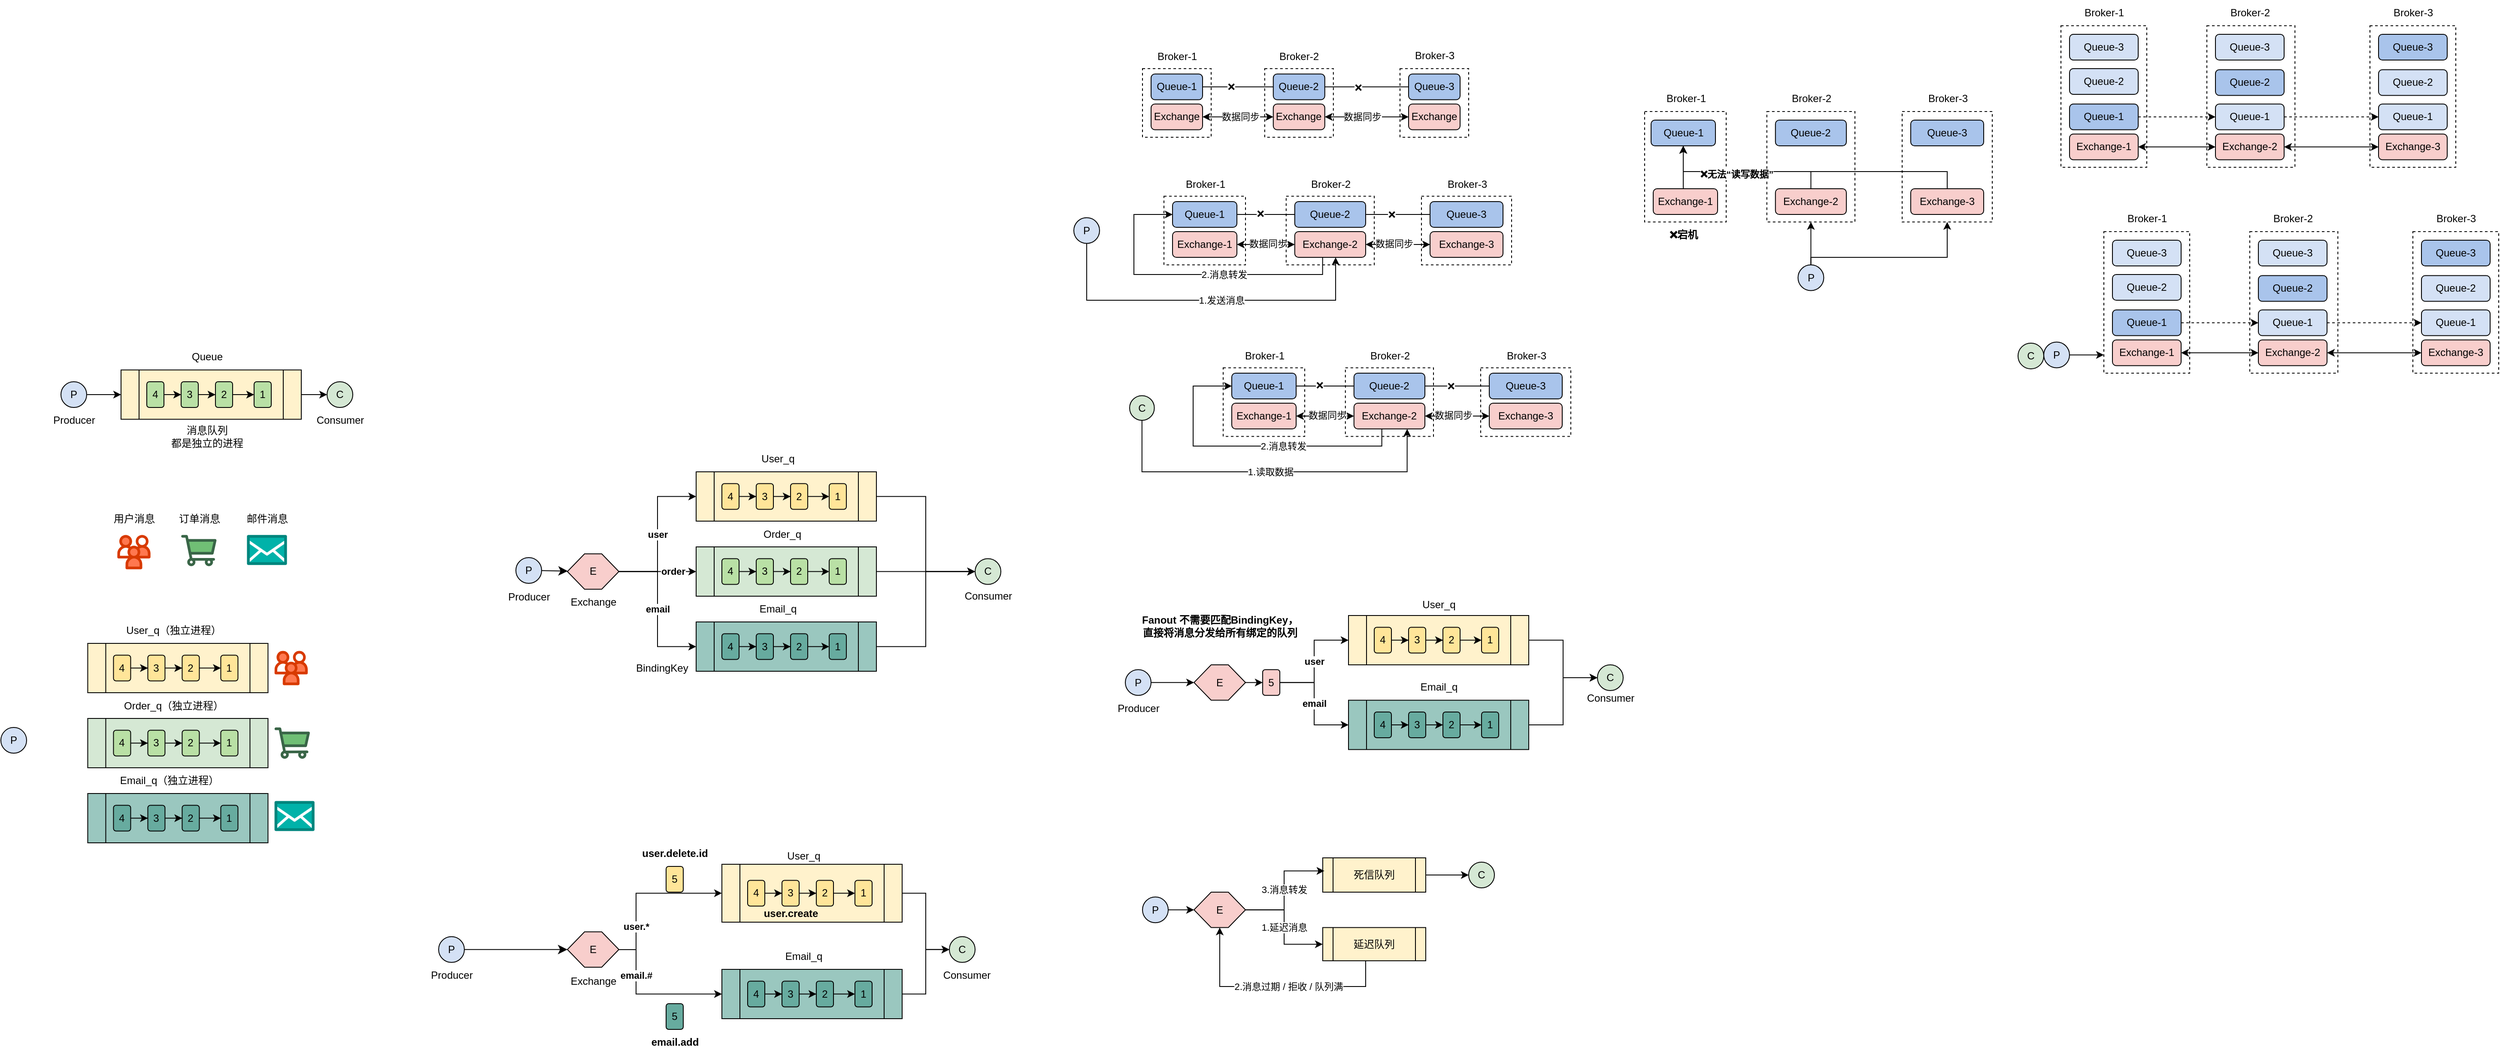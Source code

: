 <mxfile version="26.1.3">
  <diagram name="第 1 页" id="IXmSxg--oIbiw3kc4EDv">
    <mxGraphModel dx="658" dy="3726" grid="1" gridSize="10" guides="1" tooltips="1" connect="1" arrows="1" fold="1" page="1" pageScale="1" pageWidth="2339" pageHeight="3300" math="0" shadow="0">
      <root>
        <mxCell id="0" />
        <mxCell id="1" parent="0" />
        <mxCell id="-xG-b1wYUmCVGQcdXdiz-15" style="edgeStyle=orthogonalEdgeStyle;rounded=0;orthogonalLoop=1;jettySize=auto;html=1;entryX=0;entryY=0.5;entryDx=0;entryDy=0;" parent="1" source="-xG-b1wYUmCVGQcdXdiz-2" target="-xG-b1wYUmCVGQcdXdiz-3" edge="1">
          <mxGeometry relative="1" as="geometry" />
        </mxCell>
        <mxCell id="-xG-b1wYUmCVGQcdXdiz-2" value="P" style="ellipse;whiteSpace=wrap;html=1;aspect=fixed;fillColor=#D4E1F5;" parent="1" vertex="1">
          <mxGeometry x="370" y="405" width="30" height="30" as="geometry" />
        </mxCell>
        <mxCell id="-xG-b1wYUmCVGQcdXdiz-17" style="edgeStyle=orthogonalEdgeStyle;rounded=0;orthogonalLoop=1;jettySize=auto;html=1;" parent="1" source="-xG-b1wYUmCVGQcdXdiz-3" target="-xG-b1wYUmCVGQcdXdiz-4" edge="1">
          <mxGeometry relative="1" as="geometry" />
        </mxCell>
        <mxCell id="-xG-b1wYUmCVGQcdXdiz-3" value="" style="shape=process;whiteSpace=wrap;html=1;backgroundOutline=1;fillColor=#FFF2CC;" parent="1" vertex="1">
          <mxGeometry x="440" y="391.25" width="210" height="57.5" as="geometry" />
        </mxCell>
        <mxCell id="-xG-b1wYUmCVGQcdXdiz-23" style="edgeStyle=orthogonalEdgeStyle;rounded=0;orthogonalLoop=1;jettySize=auto;html=1;" parent="1" source="-xG-b1wYUmCVGQcdXdiz-6" target="-xG-b1wYUmCVGQcdXdiz-20" edge="1">
          <mxGeometry relative="1" as="geometry" />
        </mxCell>
        <mxCell id="-xG-b1wYUmCVGQcdXdiz-6" value="4" style="rounded=1;whiteSpace=wrap;html=1;fillColor=#B9E0A5;" parent="1" vertex="1">
          <mxGeometry x="470" y="405" width="20" height="30" as="geometry" />
        </mxCell>
        <mxCell id="-xG-b1wYUmCVGQcdXdiz-18" value="消息队列&lt;br&gt;都是独立的进程" style="text;html=1;align=center;verticalAlign=middle;resizable=0;points=[];autosize=1;strokeColor=none;fillColor=none;" parent="1" vertex="1">
          <mxGeometry x="485" y="448.75" width="110" height="40" as="geometry" />
        </mxCell>
        <mxCell id="-xG-b1wYUmCVGQcdXdiz-25" style="edgeStyle=orthogonalEdgeStyle;rounded=0;orthogonalLoop=1;jettySize=auto;html=1;" parent="1" source="-xG-b1wYUmCVGQcdXdiz-20" target="-xG-b1wYUmCVGQcdXdiz-21" edge="1">
          <mxGeometry relative="1" as="geometry" />
        </mxCell>
        <mxCell id="-xG-b1wYUmCVGQcdXdiz-20" value="3" style="rounded=1;whiteSpace=wrap;html=1;fillColor=#B9E0A5;" parent="1" vertex="1">
          <mxGeometry x="510" y="405" width="20" height="30" as="geometry" />
        </mxCell>
        <mxCell id="-xG-b1wYUmCVGQcdXdiz-27" style="edgeStyle=orthogonalEdgeStyle;rounded=0;orthogonalLoop=1;jettySize=auto;html=1;" parent="1" edge="1">
          <mxGeometry relative="1" as="geometry">
            <mxPoint x="565" y="420" as="sourcePoint" />
            <mxPoint x="595" y="420" as="targetPoint" />
          </mxGeometry>
        </mxCell>
        <mxCell id="-xG-b1wYUmCVGQcdXdiz-21" value="2" style="rounded=1;whiteSpace=wrap;html=1;fillColor=#B9E0A5;" parent="1" vertex="1">
          <mxGeometry x="550" y="405" width="20" height="30" as="geometry" />
        </mxCell>
        <mxCell id="-xG-b1wYUmCVGQcdXdiz-26" value="1" style="rounded=1;whiteSpace=wrap;html=1;fillColor=#B9E0A5;" parent="1" vertex="1">
          <mxGeometry x="595" y="405" width="20" height="30" as="geometry" />
        </mxCell>
        <mxCell id="-xG-b1wYUmCVGQcdXdiz-33" value="Queue" style="text;html=1;align=center;verticalAlign=middle;resizable=0;points=[];autosize=1;strokeColor=none;fillColor=none;" parent="1" vertex="1">
          <mxGeometry x="510" y="361.25" width="60" height="30" as="geometry" />
        </mxCell>
        <mxCell id="-xG-b1wYUmCVGQcdXdiz-34" value="Producer" style="text;html=1;align=center;verticalAlign=middle;resizable=0;points=[];autosize=1;strokeColor=none;fillColor=none;" parent="1" vertex="1">
          <mxGeometry x="350" y="435" width="70" height="30" as="geometry" />
        </mxCell>
        <mxCell id="-xG-b1wYUmCVGQcdXdiz-37" value="用户消息" style="text;html=1;align=center;verticalAlign=middle;resizable=0;points=[];autosize=1;strokeColor=none;fillColor=none;" parent="1" vertex="1">
          <mxGeometry x="420" y="550" width="70" height="30" as="geometry" />
        </mxCell>
        <mxCell id="-xG-b1wYUmCVGQcdXdiz-39" value="" style="verticalLabelPosition=bottom;aspect=fixed;html=1;shape=mxgraph.salesforce.employees;" parent="1" vertex="1">
          <mxGeometry x="618.78" y="718.75" width="38.8" height="40" as="geometry" />
        </mxCell>
        <mxCell id="-xG-b1wYUmCVGQcdXdiz-40" value="" style="verticalLabelPosition=bottom;aspect=fixed;html=1;shape=mxgraph.salesforce.commerce;" parent="1" vertex="1">
          <mxGeometry x="510" y="583.6" width="41.36" height="36.4" as="geometry" />
        </mxCell>
        <mxCell id="-xG-b1wYUmCVGQcdXdiz-41" value="订单消息" style="text;html=1;align=center;verticalAlign=middle;resizable=0;points=[];autosize=1;strokeColor=none;fillColor=none;" parent="1" vertex="1">
          <mxGeometry x="495.68" y="550" width="70" height="30" as="geometry" />
        </mxCell>
        <mxCell id="-xG-b1wYUmCVGQcdXdiz-42" value="" style="verticalLabelPosition=bottom;aspect=fixed;html=1;shape=mxgraph.salesforce.inbox;" parent="1" vertex="1">
          <mxGeometry x="586.67" y="583.6" width="46.67" height="35" as="geometry" />
        </mxCell>
        <mxCell id="-xG-b1wYUmCVGQcdXdiz-43" value="邮件消息" style="text;html=1;align=center;verticalAlign=middle;resizable=0;points=[];autosize=1;strokeColor=none;fillColor=none;" parent="1" vertex="1">
          <mxGeometry x="575" y="550" width="70" height="30" as="geometry" />
        </mxCell>
        <mxCell id="-xG-b1wYUmCVGQcdXdiz-45" value="P" style="ellipse;whiteSpace=wrap;html=1;aspect=fixed;fillColor=#D4E1F5;" parent="1" vertex="1">
          <mxGeometry x="300" y="808.05" width="30" height="30" as="geometry" />
        </mxCell>
        <mxCell id="-xG-b1wYUmCVGQcdXdiz-47" value="" style="shape=process;whiteSpace=wrap;html=1;backgroundOutline=1;fillColor=#FFF2CC;" parent="1" vertex="1">
          <mxGeometry x="401.22" y="710" width="210" height="57.5" as="geometry" />
        </mxCell>
        <mxCell id="-xG-b1wYUmCVGQcdXdiz-48" style="edgeStyle=orthogonalEdgeStyle;rounded=0;orthogonalLoop=1;jettySize=auto;html=1;" parent="1" source="-xG-b1wYUmCVGQcdXdiz-49" target="-xG-b1wYUmCVGQcdXdiz-52" edge="1">
          <mxGeometry relative="1" as="geometry" />
        </mxCell>
        <mxCell id="-xG-b1wYUmCVGQcdXdiz-49" value="4" style="rounded=1;whiteSpace=wrap;html=1;fillColor=#FFE599;" parent="1" vertex="1">
          <mxGeometry x="431.22" y="723.75" width="20" height="30" as="geometry" />
        </mxCell>
        <mxCell id="-xG-b1wYUmCVGQcdXdiz-51" style="edgeStyle=orthogonalEdgeStyle;rounded=0;orthogonalLoop=1;jettySize=auto;html=1;" parent="1" source="-xG-b1wYUmCVGQcdXdiz-52" target="-xG-b1wYUmCVGQcdXdiz-54" edge="1">
          <mxGeometry relative="1" as="geometry" />
        </mxCell>
        <mxCell id="-xG-b1wYUmCVGQcdXdiz-52" value="3" style="rounded=1;whiteSpace=wrap;html=1;fillColor=#FFE599;" parent="1" vertex="1">
          <mxGeometry x="471.22" y="723.75" width="20" height="30" as="geometry" />
        </mxCell>
        <mxCell id="-xG-b1wYUmCVGQcdXdiz-53" style="edgeStyle=orthogonalEdgeStyle;rounded=0;orthogonalLoop=1;jettySize=auto;html=1;" parent="1" edge="1">
          <mxGeometry relative="1" as="geometry">
            <mxPoint x="526.22" y="738.75" as="sourcePoint" />
            <mxPoint x="556.22" y="738.75" as="targetPoint" />
          </mxGeometry>
        </mxCell>
        <mxCell id="-xG-b1wYUmCVGQcdXdiz-54" value="2" style="rounded=1;whiteSpace=wrap;html=1;fillColor=#FFE599;" parent="1" vertex="1">
          <mxGeometry x="511.22" y="723.75" width="20" height="30" as="geometry" />
        </mxCell>
        <mxCell id="-xG-b1wYUmCVGQcdXdiz-55" value="1" style="rounded=1;whiteSpace=wrap;html=1;fillColor=#FFE599;" parent="1" vertex="1">
          <mxGeometry x="556.22" y="723.75" width="20" height="30" as="geometry" />
        </mxCell>
        <mxCell id="-xG-b1wYUmCVGQcdXdiz-56" value="User_q（独立进程）" style="text;html=1;align=center;verticalAlign=middle;resizable=0;points=[];autosize=1;strokeColor=none;fillColor=none;" parent="1" vertex="1">
          <mxGeometry x="436.22" y="680" width="130" height="30" as="geometry" />
        </mxCell>
        <mxCell id="-xG-b1wYUmCVGQcdXdiz-57" value="" style="shape=process;whiteSpace=wrap;html=1;backgroundOutline=1;fillColor=#D5E8D4;" parent="1" vertex="1">
          <mxGeometry x="401.22" y="797.5" width="210" height="57.5" as="geometry" />
        </mxCell>
        <mxCell id="-xG-b1wYUmCVGQcdXdiz-58" style="edgeStyle=orthogonalEdgeStyle;rounded=0;orthogonalLoop=1;jettySize=auto;html=1;" parent="1" source="-xG-b1wYUmCVGQcdXdiz-59" target="-xG-b1wYUmCVGQcdXdiz-62" edge="1">
          <mxGeometry relative="1" as="geometry" />
        </mxCell>
        <mxCell id="-xG-b1wYUmCVGQcdXdiz-59" value="4" style="rounded=1;whiteSpace=wrap;html=1;fillColor=#B9E0A5;" parent="1" vertex="1">
          <mxGeometry x="431.22" y="811.25" width="20" height="30" as="geometry" />
        </mxCell>
        <mxCell id="-xG-b1wYUmCVGQcdXdiz-61" style="edgeStyle=orthogonalEdgeStyle;rounded=0;orthogonalLoop=1;jettySize=auto;html=1;" parent="1" source="-xG-b1wYUmCVGQcdXdiz-62" target="-xG-b1wYUmCVGQcdXdiz-64" edge="1">
          <mxGeometry relative="1" as="geometry" />
        </mxCell>
        <mxCell id="-xG-b1wYUmCVGQcdXdiz-62" value="3" style="rounded=1;whiteSpace=wrap;html=1;fillColor=#B9E0A5;" parent="1" vertex="1">
          <mxGeometry x="471.22" y="811.25" width="20" height="30" as="geometry" />
        </mxCell>
        <mxCell id="-xG-b1wYUmCVGQcdXdiz-63" style="edgeStyle=orthogonalEdgeStyle;rounded=0;orthogonalLoop=1;jettySize=auto;html=1;" parent="1" edge="1">
          <mxGeometry relative="1" as="geometry">
            <mxPoint x="526.22" y="826.25" as="sourcePoint" />
            <mxPoint x="556.22" y="826.25" as="targetPoint" />
          </mxGeometry>
        </mxCell>
        <mxCell id="-xG-b1wYUmCVGQcdXdiz-64" value="2" style="rounded=1;whiteSpace=wrap;html=1;fillColor=#B9E0A5;" parent="1" vertex="1">
          <mxGeometry x="511.22" y="811.25" width="20" height="30" as="geometry" />
        </mxCell>
        <mxCell id="-xG-b1wYUmCVGQcdXdiz-65" value="1" style="rounded=1;whiteSpace=wrap;html=1;fillColor=#B9E0A5;" parent="1" vertex="1">
          <mxGeometry x="556.22" y="811.25" width="20" height="30" as="geometry" />
        </mxCell>
        <mxCell id="-xG-b1wYUmCVGQcdXdiz-66" value="Order_q（独立进程）" style="text;html=1;align=center;verticalAlign=middle;resizable=0;points=[];autosize=1;strokeColor=none;fillColor=none;" parent="1" vertex="1">
          <mxGeometry x="431.22" y="767.5" width="140" height="30" as="geometry" />
        </mxCell>
        <mxCell id="-xG-b1wYUmCVGQcdXdiz-67" value="" style="verticalLabelPosition=bottom;aspect=fixed;html=1;shape=mxgraph.salesforce.employees;" parent="1" vertex="1">
          <mxGeometry x="435.6" y="583.6" width="38.8" height="40" as="geometry" />
        </mxCell>
        <mxCell id="-xG-b1wYUmCVGQcdXdiz-68" value="" style="verticalLabelPosition=bottom;aspect=fixed;html=1;shape=mxgraph.salesforce.commerce;" parent="1" vertex="1">
          <mxGeometry x="618.78" y="808.05" width="41.36" height="36.4" as="geometry" />
        </mxCell>
        <mxCell id="-xG-b1wYUmCVGQcdXdiz-69" value="" style="shape=process;whiteSpace=wrap;html=1;backgroundOutline=1;fillColor=#9AC7BF;" parent="1" vertex="1">
          <mxGeometry x="401.22" y="885" width="210" height="57.5" as="geometry" />
        </mxCell>
        <mxCell id="-xG-b1wYUmCVGQcdXdiz-70" style="edgeStyle=orthogonalEdgeStyle;rounded=0;orthogonalLoop=1;jettySize=auto;html=1;" parent="1" source="-xG-b1wYUmCVGQcdXdiz-71" target="-xG-b1wYUmCVGQcdXdiz-74" edge="1">
          <mxGeometry relative="1" as="geometry" />
        </mxCell>
        <mxCell id="-xG-b1wYUmCVGQcdXdiz-71" value="4" style="rounded=1;whiteSpace=wrap;html=1;fillColor=#67AB9F;" parent="1" vertex="1">
          <mxGeometry x="431.22" y="898.75" width="20" height="30" as="geometry" />
        </mxCell>
        <mxCell id="-xG-b1wYUmCVGQcdXdiz-73" style="edgeStyle=orthogonalEdgeStyle;rounded=0;orthogonalLoop=1;jettySize=auto;html=1;" parent="1" source="-xG-b1wYUmCVGQcdXdiz-74" target="-xG-b1wYUmCVGQcdXdiz-76" edge="1">
          <mxGeometry relative="1" as="geometry" />
        </mxCell>
        <mxCell id="-xG-b1wYUmCVGQcdXdiz-74" value="3" style="rounded=1;whiteSpace=wrap;html=1;fillColor=#67AB9F;" parent="1" vertex="1">
          <mxGeometry x="471.22" y="898.75" width="20" height="30" as="geometry" />
        </mxCell>
        <mxCell id="-xG-b1wYUmCVGQcdXdiz-75" style="edgeStyle=orthogonalEdgeStyle;rounded=0;orthogonalLoop=1;jettySize=auto;html=1;" parent="1" edge="1">
          <mxGeometry relative="1" as="geometry">
            <mxPoint x="526.22" y="913.75" as="sourcePoint" />
            <mxPoint x="556.22" y="913.75" as="targetPoint" />
          </mxGeometry>
        </mxCell>
        <mxCell id="-xG-b1wYUmCVGQcdXdiz-76" value="2" style="rounded=1;whiteSpace=wrap;html=1;fillColor=#67AB9F;" parent="1" vertex="1">
          <mxGeometry x="511.22" y="898.75" width="20" height="30" as="geometry" />
        </mxCell>
        <mxCell id="-xG-b1wYUmCVGQcdXdiz-77" value="1" style="rounded=1;whiteSpace=wrap;html=1;fillColor=#67AB9F;" parent="1" vertex="1">
          <mxGeometry x="556.22" y="898.75" width="20" height="30" as="geometry" />
        </mxCell>
        <mxCell id="-xG-b1wYUmCVGQcdXdiz-79" value="Email_q（独立进程）" style="text;html=1;align=center;verticalAlign=middle;resizable=0;points=[];autosize=1;strokeColor=none;fillColor=none;" parent="1" vertex="1">
          <mxGeometry x="426.22" y="855" width="140" height="30" as="geometry" />
        </mxCell>
        <mxCell id="-xG-b1wYUmCVGQcdXdiz-80" value="" style="verticalLabelPosition=bottom;aspect=fixed;html=1;shape=mxgraph.salesforce.inbox;" parent="1" vertex="1">
          <mxGeometry x="618.78" y="893.75" width="46.67" height="35" as="geometry" />
        </mxCell>
        <mxCell id="sm7FJWDZyAgz3obwdFda-6" value="" style="group" parent="1" vertex="1" connectable="0">
          <mxGeometry x="655" y="405" width="80" height="60" as="geometry" />
        </mxCell>
        <mxCell id="-xG-b1wYUmCVGQcdXdiz-4" value="C" style="ellipse;whiteSpace=wrap;html=1;aspect=fixed;fillColor=#D5E8D4;" parent="sm7FJWDZyAgz3obwdFda-6" vertex="1">
          <mxGeometry x="25" width="30" height="30" as="geometry" />
        </mxCell>
        <mxCell id="-xG-b1wYUmCVGQcdXdiz-35" value="Consumer" style="text;html=1;align=center;verticalAlign=middle;resizable=0;points=[];autosize=1;strokeColor=none;fillColor=none;" parent="sm7FJWDZyAgz3obwdFda-6" vertex="1">
          <mxGeometry y="30" width="80" height="30" as="geometry" />
        </mxCell>
        <mxCell id="ntvvZRNlA995p13X4-0j-4" style="edgeStyle=orthogonalEdgeStyle;rounded=0;orthogonalLoop=1;jettySize=auto;html=1;entryX=0;entryY=0.5;entryDx=0;entryDy=0;" parent="1" source="sm7FJWDZyAgz3obwdFda-12" target="sm7FJWDZyAgz3obwdFda-8" edge="1">
          <mxGeometry relative="1" as="geometry" />
        </mxCell>
        <mxCell id="sm7FJWDZyAgz3obwdFda-12" value="" style="shape=process;whiteSpace=wrap;html=1;backgroundOutline=1;fillColor=#FFF2CC;" parent="1" vertex="1">
          <mxGeometry x="1110" y="510" width="210" height="57.5" as="geometry" />
        </mxCell>
        <mxCell id="sm7FJWDZyAgz3obwdFda-13" style="edgeStyle=orthogonalEdgeStyle;rounded=0;orthogonalLoop=1;jettySize=auto;html=1;" parent="1" source="sm7FJWDZyAgz3obwdFda-14" target="sm7FJWDZyAgz3obwdFda-16" edge="1">
          <mxGeometry relative="1" as="geometry" />
        </mxCell>
        <mxCell id="sm7FJWDZyAgz3obwdFda-14" value="4" style="rounded=1;whiteSpace=wrap;html=1;fillColor=#FFE599;" parent="1" vertex="1">
          <mxGeometry x="1140" y="523.75" width="20" height="30" as="geometry" />
        </mxCell>
        <mxCell id="sm7FJWDZyAgz3obwdFda-15" style="edgeStyle=orthogonalEdgeStyle;rounded=0;orthogonalLoop=1;jettySize=auto;html=1;" parent="1" source="sm7FJWDZyAgz3obwdFda-16" target="sm7FJWDZyAgz3obwdFda-18" edge="1">
          <mxGeometry relative="1" as="geometry" />
        </mxCell>
        <mxCell id="sm7FJWDZyAgz3obwdFda-16" value="3" style="rounded=1;whiteSpace=wrap;html=1;fillColor=#FFE599;" parent="1" vertex="1">
          <mxGeometry x="1180" y="523.75" width="20" height="30" as="geometry" />
        </mxCell>
        <mxCell id="sm7FJWDZyAgz3obwdFda-17" style="edgeStyle=orthogonalEdgeStyle;rounded=0;orthogonalLoop=1;jettySize=auto;html=1;" parent="1" edge="1">
          <mxGeometry relative="1" as="geometry">
            <mxPoint x="1235" y="538.75" as="sourcePoint" />
            <mxPoint x="1265" y="538.75" as="targetPoint" />
          </mxGeometry>
        </mxCell>
        <mxCell id="sm7FJWDZyAgz3obwdFda-18" value="2" style="rounded=1;whiteSpace=wrap;html=1;fillColor=#FFE599;" parent="1" vertex="1">
          <mxGeometry x="1220" y="523.75" width="20" height="30" as="geometry" />
        </mxCell>
        <mxCell id="sm7FJWDZyAgz3obwdFda-19" value="1" style="rounded=1;whiteSpace=wrap;html=1;fillColor=#FFE599;" parent="1" vertex="1">
          <mxGeometry x="1265" y="523.75" width="20" height="30" as="geometry" />
        </mxCell>
        <mxCell id="ntvvZRNlA995p13X4-0j-5" style="edgeStyle=orthogonalEdgeStyle;rounded=0;orthogonalLoop=1;jettySize=auto;html=1;entryX=0;entryY=0.5;entryDx=0;entryDy=0;" parent="1" source="sm7FJWDZyAgz3obwdFda-20" target="sm7FJWDZyAgz3obwdFda-8" edge="1">
          <mxGeometry relative="1" as="geometry" />
        </mxCell>
        <mxCell id="sm7FJWDZyAgz3obwdFda-20" value="" style="shape=process;whiteSpace=wrap;html=1;backgroundOutline=1;fillColor=#D5E8D4;" parent="1" vertex="1">
          <mxGeometry x="1110" y="597.5" width="210" height="57.5" as="geometry" />
        </mxCell>
        <mxCell id="sm7FJWDZyAgz3obwdFda-21" style="edgeStyle=orthogonalEdgeStyle;rounded=0;orthogonalLoop=1;jettySize=auto;html=1;" parent="1" source="sm7FJWDZyAgz3obwdFda-22" target="sm7FJWDZyAgz3obwdFda-24" edge="1">
          <mxGeometry relative="1" as="geometry" />
        </mxCell>
        <mxCell id="sm7FJWDZyAgz3obwdFda-22" value="4" style="rounded=1;whiteSpace=wrap;html=1;fillColor=#B9E0A5;" parent="1" vertex="1">
          <mxGeometry x="1140" y="611.25" width="20" height="30" as="geometry" />
        </mxCell>
        <mxCell id="sm7FJWDZyAgz3obwdFda-23" style="edgeStyle=orthogonalEdgeStyle;rounded=0;orthogonalLoop=1;jettySize=auto;html=1;" parent="1" source="sm7FJWDZyAgz3obwdFda-24" target="sm7FJWDZyAgz3obwdFda-26" edge="1">
          <mxGeometry relative="1" as="geometry" />
        </mxCell>
        <mxCell id="sm7FJWDZyAgz3obwdFda-24" value="3" style="rounded=1;whiteSpace=wrap;html=1;fillColor=#B9E0A5;" parent="1" vertex="1">
          <mxGeometry x="1180" y="611.25" width="20" height="30" as="geometry" />
        </mxCell>
        <mxCell id="sm7FJWDZyAgz3obwdFda-25" style="edgeStyle=orthogonalEdgeStyle;rounded=0;orthogonalLoop=1;jettySize=auto;html=1;" parent="1" edge="1">
          <mxGeometry relative="1" as="geometry">
            <mxPoint x="1235" y="626.25" as="sourcePoint" />
            <mxPoint x="1265" y="626.25" as="targetPoint" />
          </mxGeometry>
        </mxCell>
        <mxCell id="sm7FJWDZyAgz3obwdFda-26" value="2" style="rounded=1;whiteSpace=wrap;html=1;fillColor=#B9E0A5;" parent="1" vertex="1">
          <mxGeometry x="1220" y="611.25" width="20" height="30" as="geometry" />
        </mxCell>
        <mxCell id="sm7FJWDZyAgz3obwdFda-27" value="1" style="rounded=1;whiteSpace=wrap;html=1;fillColor=#B9E0A5;" parent="1" vertex="1">
          <mxGeometry x="1265" y="611.25" width="20" height="30" as="geometry" />
        </mxCell>
        <mxCell id="sm7FJWDZyAgz3obwdFda-28" value="Order_q" style="text;html=1;align=center;verticalAlign=middle;resizable=0;points=[];autosize=1;strokeColor=none;fillColor=none;" parent="1" vertex="1">
          <mxGeometry x="1175" y="567.5" width="70" height="30" as="geometry" />
        </mxCell>
        <mxCell id="ntvvZRNlA995p13X4-0j-6" style="edgeStyle=orthogonalEdgeStyle;rounded=0;orthogonalLoop=1;jettySize=auto;html=1;entryX=0;entryY=0.5;entryDx=0;entryDy=0;" parent="1" source="sm7FJWDZyAgz3obwdFda-30" target="sm7FJWDZyAgz3obwdFda-8" edge="1">
          <mxGeometry relative="1" as="geometry" />
        </mxCell>
        <mxCell id="sm7FJWDZyAgz3obwdFda-42" value="" style="edgeStyle=none;curved=1;rounded=0;orthogonalLoop=1;jettySize=auto;html=1;fontSize=12;startSize=8;endSize=8;" parent="1" source="sm7FJWDZyAgz3obwdFda-40" target="sm7FJWDZyAgz3obwdFda-41" edge="1">
          <mxGeometry relative="1" as="geometry" />
        </mxCell>
        <mxCell id="sm7FJWDZyAgz3obwdFda-40" value="P" style="ellipse;whiteSpace=wrap;html=1;aspect=fixed;fillColor=#D4E1F5;" parent="1" vertex="1">
          <mxGeometry x="900" y="610" width="30" height="30" as="geometry" />
        </mxCell>
        <mxCell id="ntvvZRNlA995p13X4-0j-1" value="user" style="edgeStyle=orthogonalEdgeStyle;rounded=0;orthogonalLoop=1;jettySize=auto;html=1;entryX=0;entryY=0.5;entryDx=0;entryDy=0;fontStyle=1" parent="1" source="sm7FJWDZyAgz3obwdFda-41" target="sm7FJWDZyAgz3obwdFda-12" edge="1">
          <mxGeometry relative="1" as="geometry" />
        </mxCell>
        <mxCell id="ntvvZRNlA995p13X4-0j-2" value="order" style="edgeStyle=orthogonalEdgeStyle;rounded=0;orthogonalLoop=1;jettySize=auto;html=1;entryX=0;entryY=0.5;entryDx=0;entryDy=0;fontStyle=1" parent="1" source="sm7FJWDZyAgz3obwdFda-41" target="sm7FJWDZyAgz3obwdFda-20" edge="1">
          <mxGeometry x="0.4" relative="1" as="geometry">
            <mxPoint as="offset" />
          </mxGeometry>
        </mxCell>
        <mxCell id="ntvvZRNlA995p13X4-0j-3" value="email" style="edgeStyle=orthogonalEdgeStyle;rounded=0;orthogonalLoop=1;jettySize=auto;html=1;entryX=0;entryY=0.5;entryDx=0;entryDy=0;fontStyle=1" parent="1" source="sm7FJWDZyAgz3obwdFda-41" target="sm7FJWDZyAgz3obwdFda-30" edge="1">
          <mxGeometry relative="1" as="geometry" />
        </mxCell>
        <mxCell id="sm7FJWDZyAgz3obwdFda-41" value="E" style="shape=hexagon;perimeter=hexagonPerimeter2;whiteSpace=wrap;html=1;fixedSize=1;fillColor=#F8CECC;" parent="1" vertex="1">
          <mxGeometry x="960" y="605.62" width="60" height="41.25" as="geometry" />
        </mxCell>
        <mxCell id="sm7FJWDZyAgz3obwdFda-8" value="C" style="ellipse;whiteSpace=wrap;html=1;aspect=fixed;fillColor=#D5E8D4;" parent="1" vertex="1">
          <mxGeometry x="1435" y="611.25" width="30" height="30" as="geometry" />
        </mxCell>
        <mxCell id="sm7FJWDZyAgz3obwdFda-9" value="Consumer" style="text;html=1;align=center;verticalAlign=middle;resizable=0;points=[];autosize=1;strokeColor=none;fillColor=none;" parent="1" vertex="1">
          <mxGeometry x="1410" y="640" width="80" height="30" as="geometry" />
        </mxCell>
        <mxCell id="ntvvZRNlA995p13X4-0j-7" value="User_q" style="text;html=1;align=center;verticalAlign=middle;resizable=0;points=[];autosize=1;strokeColor=none;fillColor=none;" parent="1" vertex="1">
          <mxGeometry x="1175" y="480" width="60" height="30" as="geometry" />
        </mxCell>
        <mxCell id="ntvvZRNlA995p13X4-0j-8" value="Producer" style="text;html=1;align=center;verticalAlign=middle;resizable=0;points=[];autosize=1;strokeColor=none;fillColor=none;" parent="1" vertex="1">
          <mxGeometry x="880" y="641.25" width="70" height="30" as="geometry" />
        </mxCell>
        <mxCell id="ntvvZRNlA995p13X4-0j-9" value="Exchange" style="text;html=1;align=center;verticalAlign=middle;resizable=0;points=[];autosize=1;strokeColor=none;fillColor=none;" parent="1" vertex="1">
          <mxGeometry x="950" y="646.87" width="80" height="30" as="geometry" />
        </mxCell>
        <mxCell id="ntvvZRNlA995p13X4-0j-10" value="&lt;blockquote style=&quot;margin: 0 0 0 40px; border: none; padding: 0px;&quot;&gt;BindingKey&lt;/blockquote&gt;" style="text;html=1;align=center;verticalAlign=middle;resizable=0;points=[];autosize=1;strokeColor=none;fillColor=none;" parent="1" vertex="1">
          <mxGeometry x="990" y="723.75" width="120" height="30" as="geometry" />
        </mxCell>
        <mxCell id="ntvvZRNlA995p13X4-0j-179" style="edgeStyle=orthogonalEdgeStyle;rounded=0;orthogonalLoop=1;jettySize=auto;html=1;entryX=0;entryY=0.5;entryDx=0;entryDy=0;" parent="1" source="ntvvZRNlA995p13X4-0j-12" target="ntvvZRNlA995p13X4-0j-46" edge="1">
          <mxGeometry relative="1" as="geometry" />
        </mxCell>
        <mxCell id="ntvvZRNlA995p13X4-0j-12" value="" style="shape=process;whiteSpace=wrap;html=1;backgroundOutline=1;fillColor=#FFF2CC;" parent="1" vertex="1">
          <mxGeometry x="1140" y="967.49" width="210" height="67.5" as="geometry" />
        </mxCell>
        <mxCell id="ntvvZRNlA995p13X4-0j-13" style="edgeStyle=orthogonalEdgeStyle;rounded=0;orthogonalLoop=1;jettySize=auto;html=1;" parent="1" source="ntvvZRNlA995p13X4-0j-14" target="ntvvZRNlA995p13X4-0j-16" edge="1">
          <mxGeometry relative="1" as="geometry" />
        </mxCell>
        <mxCell id="ntvvZRNlA995p13X4-0j-14" value="4" style="rounded=1;whiteSpace=wrap;html=1;fillColor=#FFE599;" parent="1" vertex="1">
          <mxGeometry x="1170" y="986.25" width="20" height="30" as="geometry" />
        </mxCell>
        <mxCell id="ntvvZRNlA995p13X4-0j-15" style="edgeStyle=orthogonalEdgeStyle;rounded=0;orthogonalLoop=1;jettySize=auto;html=1;" parent="1" source="ntvvZRNlA995p13X4-0j-16" target="ntvvZRNlA995p13X4-0j-18" edge="1">
          <mxGeometry relative="1" as="geometry" />
        </mxCell>
        <mxCell id="ntvvZRNlA995p13X4-0j-16" value="3" style="rounded=1;whiteSpace=wrap;html=1;fillColor=#FFE599;" parent="1" vertex="1">
          <mxGeometry x="1210" y="986.25" width="20" height="30" as="geometry" />
        </mxCell>
        <mxCell id="ntvvZRNlA995p13X4-0j-17" style="edgeStyle=orthogonalEdgeStyle;rounded=0;orthogonalLoop=1;jettySize=auto;html=1;" parent="1" edge="1">
          <mxGeometry relative="1" as="geometry">
            <mxPoint x="1265" y="1001.25" as="sourcePoint" />
            <mxPoint x="1295" y="1001.25" as="targetPoint" />
          </mxGeometry>
        </mxCell>
        <mxCell id="ntvvZRNlA995p13X4-0j-18" value="2" style="rounded=1;whiteSpace=wrap;html=1;fillColor=#FFE599;" parent="1" vertex="1">
          <mxGeometry x="1250" y="986.25" width="20" height="30" as="geometry" />
        </mxCell>
        <mxCell id="ntvvZRNlA995p13X4-0j-19" value="1" style="rounded=1;whiteSpace=wrap;html=1;fillColor=#FFE599;" parent="1" vertex="1">
          <mxGeometry x="1295" y="986.25" width="20" height="30" as="geometry" />
        </mxCell>
        <mxCell id="ntvvZRNlA995p13X4-0j-40" value="" style="edgeStyle=none;curved=1;rounded=0;orthogonalLoop=1;jettySize=auto;html=1;fontSize=12;startSize=8;endSize=8;" parent="1" source="ntvvZRNlA995p13X4-0j-41" target="ntvvZRNlA995p13X4-0j-45" edge="1">
          <mxGeometry relative="1" as="geometry" />
        </mxCell>
        <mxCell id="ntvvZRNlA995p13X4-0j-41" value="P" style="ellipse;whiteSpace=wrap;html=1;aspect=fixed;fillColor=#D4E1F5;" parent="1" vertex="1">
          <mxGeometry x="810" y="1051.88" width="30" height="30" as="geometry" />
        </mxCell>
        <mxCell id="ntvvZRNlA995p13X4-0j-42" value="user.*" style="edgeStyle=orthogonalEdgeStyle;rounded=0;orthogonalLoop=1;jettySize=auto;html=1;entryX=0;entryY=0.5;entryDx=0;entryDy=0;fontStyle=1" parent="1" source="ntvvZRNlA995p13X4-0j-45" target="ntvvZRNlA995p13X4-0j-12" edge="1">
          <mxGeometry x="-0.495" relative="1" as="geometry">
            <Array as="points">
              <mxPoint x="1040" y="1067" />
              <mxPoint x="1040" y="1001" />
            </Array>
            <mxPoint as="offset" />
          </mxGeometry>
        </mxCell>
        <mxCell id="ntvvZRNlA995p13X4-0j-177" style="edgeStyle=orthogonalEdgeStyle;rounded=0;orthogonalLoop=1;jettySize=auto;html=1;entryX=0;entryY=0.5;entryDx=0;entryDy=0;" parent="1" source="ntvvZRNlA995p13X4-0j-45" target="ntvvZRNlA995p13X4-0j-169" edge="1">
          <mxGeometry relative="1" as="geometry">
            <Array as="points">
              <mxPoint x="1040" y="1067" />
              <mxPoint x="1040" y="1119" />
            </Array>
          </mxGeometry>
        </mxCell>
        <mxCell id="ntvvZRNlA995p13X4-0j-181" value="email.#" style="edgeLabel;html=1;align=center;verticalAlign=middle;resizable=0;points=[];fontStyle=1" parent="ntvvZRNlA995p13X4-0j-177" vertex="1" connectable="0">
          <mxGeometry x="-0.421" relative="1" as="geometry">
            <mxPoint as="offset" />
          </mxGeometry>
        </mxCell>
        <mxCell id="ntvvZRNlA995p13X4-0j-45" value="E" style="shape=hexagon;perimeter=hexagonPerimeter2;whiteSpace=wrap;html=1;fixedSize=1;fillColor=#F8CECC;" parent="1" vertex="1">
          <mxGeometry x="960" y="1046.25" width="60" height="41.25" as="geometry" />
        </mxCell>
        <mxCell id="ntvvZRNlA995p13X4-0j-46" value="C" style="ellipse;whiteSpace=wrap;html=1;aspect=fixed;fillColor=#D5E8D4;" parent="1" vertex="1">
          <mxGeometry x="1405" y="1051.88" width="30" height="30" as="geometry" />
        </mxCell>
        <mxCell id="ntvvZRNlA995p13X4-0j-48" value="User_q" style="text;html=1;align=center;verticalAlign=middle;resizable=0;points=[];autosize=1;strokeColor=none;fillColor=none;" parent="1" vertex="1">
          <mxGeometry x="1205" y="942.5" width="60" height="30" as="geometry" />
        </mxCell>
        <mxCell id="ntvvZRNlA995p13X4-0j-49" value="Producer" style="text;html=1;align=center;verticalAlign=middle;resizable=0;points=[];autosize=1;strokeColor=none;fillColor=none;" parent="1" vertex="1">
          <mxGeometry x="790" y="1081.88" width="70" height="30" as="geometry" />
        </mxCell>
        <mxCell id="ntvvZRNlA995p13X4-0j-50" value="Exchange" style="text;html=1;align=center;verticalAlign=middle;resizable=0;points=[];autosize=1;strokeColor=none;fillColor=none;" parent="1" vertex="1">
          <mxGeometry x="950" y="1088.75" width="80" height="30" as="geometry" />
        </mxCell>
        <mxCell id="ntvvZRNlA995p13X4-0j-52" value="5" style="rounded=1;whiteSpace=wrap;html=1;fillColor=#FFE599;" parent="1" vertex="1">
          <mxGeometry x="1075" y="970" width="20" height="30" as="geometry" />
        </mxCell>
        <mxCell id="ntvvZRNlA995p13X4-0j-53" value="user.create" style="text;html=1;align=center;verticalAlign=middle;resizable=0;points=[];autosize=1;strokeColor=none;fillColor=none;fontStyle=1" parent="1" vertex="1">
          <mxGeometry x="1180" y="1010" width="80" height="30" as="geometry" />
        </mxCell>
        <mxCell id="ntvvZRNlA995p13X4-0j-55" value="Consumer" style="text;html=1;align=center;verticalAlign=middle;resizable=0;points=[];autosize=1;strokeColor=none;fillColor=none;" parent="1" vertex="1">
          <mxGeometry x="1385" y="1081.88" width="80" height="30" as="geometry" />
        </mxCell>
        <mxCell id="ntvvZRNlA995p13X4-0j-56" value="user.delete.id" style="text;html=1;align=center;verticalAlign=middle;resizable=0;points=[];autosize=1;strokeColor=none;fillColor=none;fontStyle=1" parent="1" vertex="1">
          <mxGeometry x="1040" y="940" width="90" height="30" as="geometry" />
        </mxCell>
        <mxCell id="ntvvZRNlA995p13X4-0j-58" style="edgeStyle=orthogonalEdgeStyle;rounded=0;orthogonalLoop=1;jettySize=auto;html=1;entryX=0;entryY=0.5;entryDx=0;entryDy=0;" parent="1" source="ntvvZRNlA995p13X4-0j-59" target="ntvvZRNlA995p13X4-0j-93" edge="1">
          <mxGeometry relative="1" as="geometry" />
        </mxCell>
        <mxCell id="ntvvZRNlA995p13X4-0j-77" style="edgeStyle=orthogonalEdgeStyle;rounded=0;orthogonalLoop=1;jettySize=auto;html=1;entryX=0;entryY=0.5;entryDx=0;entryDy=0;" parent="1" source="ntvvZRNlA995p13X4-0j-78" target="ntvvZRNlA995p13X4-0j-93" edge="1">
          <mxGeometry relative="1" as="geometry" />
        </mxCell>
        <mxCell id="ntvvZRNlA995p13X4-0j-86" value="Email_q" style="text;html=1;align=center;verticalAlign=middle;resizable=0;points=[];autosize=1;strokeColor=none;fillColor=none;" parent="1" vertex="1">
          <mxGeometry x="1940" y="746.26" width="70" height="30" as="geometry" />
        </mxCell>
        <mxCell id="ntvvZRNlA995p13X4-0j-204" style="edgeStyle=orthogonalEdgeStyle;rounded=0;orthogonalLoop=1;jettySize=auto;html=1;" parent="1" source="ntvvZRNlA995p13X4-0j-88" target="ntvvZRNlA995p13X4-0j-92" edge="1">
          <mxGeometry relative="1" as="geometry" />
        </mxCell>
        <mxCell id="ntvvZRNlA995p13X4-0j-88" value="P" style="ellipse;whiteSpace=wrap;html=1;aspect=fixed;fillColor=#D4E1F5;" parent="1" vertex="1">
          <mxGeometry x="1610" y="740.63" width="30" height="30" as="geometry" />
        </mxCell>
        <mxCell id="ntvvZRNlA995p13X4-0j-202" style="edgeStyle=orthogonalEdgeStyle;rounded=0;orthogonalLoop=1;jettySize=auto;html=1;entryX=0;entryY=0.5;entryDx=0;entryDy=0;" parent="1" source="ntvvZRNlA995p13X4-0j-92" target="ntvvZRNlA995p13X4-0j-186" edge="1">
          <mxGeometry relative="1" as="geometry" />
        </mxCell>
        <mxCell id="ntvvZRNlA995p13X4-0j-92" value="E" style="shape=hexagon;perimeter=hexagonPerimeter2;whiteSpace=wrap;html=1;fixedSize=1;fillColor=#F8CECC;" parent="1" vertex="1">
          <mxGeometry x="1690" y="735.01" width="60" height="41.25" as="geometry" />
        </mxCell>
        <mxCell id="ntvvZRNlA995p13X4-0j-93" value="C" style="ellipse;whiteSpace=wrap;html=1;aspect=fixed;fillColor=#D5E8D4;" parent="1" vertex="1">
          <mxGeometry x="2160" y="735.01" width="30" height="30" as="geometry" />
        </mxCell>
        <mxCell id="ntvvZRNlA995p13X4-0j-94" value="Consumer" style="text;html=1;align=center;verticalAlign=middle;resizable=0;points=[];autosize=1;strokeColor=none;fillColor=none;" parent="1" vertex="1">
          <mxGeometry x="2135" y="758.75" width="80" height="30" as="geometry" />
        </mxCell>
        <mxCell id="ntvvZRNlA995p13X4-0j-95" value="User_q" style="text;html=1;align=center;verticalAlign=middle;resizable=0;points=[];autosize=1;strokeColor=none;fillColor=none;" parent="1" vertex="1">
          <mxGeometry x="1945" y="650" width="60" height="30" as="geometry" />
        </mxCell>
        <mxCell id="ntvvZRNlA995p13X4-0j-96" value="Producer" style="text;html=1;align=center;verticalAlign=middle;resizable=0;points=[];autosize=1;strokeColor=none;fillColor=none;" parent="1" vertex="1">
          <mxGeometry x="1590" y="770.63" width="70" height="30" as="geometry" />
        </mxCell>
        <mxCell id="ntvvZRNlA995p13X4-0j-146" value="" style="group" parent="1" vertex="1" connectable="0">
          <mxGeometry x="1870" y="776.26" width="210" height="57.5" as="geometry" />
        </mxCell>
        <mxCell id="ntvvZRNlA995p13X4-0j-78" value="" style="shape=process;whiteSpace=wrap;html=1;backgroundOutline=1;fillColor=#9AC7BF;" parent="ntvvZRNlA995p13X4-0j-146" vertex="1">
          <mxGeometry width="210" height="57.5" as="geometry" />
        </mxCell>
        <mxCell id="ntvvZRNlA995p13X4-0j-79" style="edgeStyle=orthogonalEdgeStyle;rounded=0;orthogonalLoop=1;jettySize=auto;html=1;" parent="ntvvZRNlA995p13X4-0j-146" source="ntvvZRNlA995p13X4-0j-80" target="ntvvZRNlA995p13X4-0j-82" edge="1">
          <mxGeometry relative="1" as="geometry" />
        </mxCell>
        <mxCell id="ntvvZRNlA995p13X4-0j-80" value="4" style="rounded=1;whiteSpace=wrap;html=1;fillColor=#67AB9F;" parent="ntvvZRNlA995p13X4-0j-146" vertex="1">
          <mxGeometry x="30" y="13.75" width="20" height="30" as="geometry" />
        </mxCell>
        <mxCell id="ntvvZRNlA995p13X4-0j-81" style="edgeStyle=orthogonalEdgeStyle;rounded=0;orthogonalLoop=1;jettySize=auto;html=1;" parent="ntvvZRNlA995p13X4-0j-146" source="ntvvZRNlA995p13X4-0j-82" target="ntvvZRNlA995p13X4-0j-84" edge="1">
          <mxGeometry relative="1" as="geometry" />
        </mxCell>
        <mxCell id="ntvvZRNlA995p13X4-0j-82" value="3" style="rounded=1;whiteSpace=wrap;html=1;fillColor=#67AB9F;" parent="ntvvZRNlA995p13X4-0j-146" vertex="1">
          <mxGeometry x="70" y="13.75" width="20" height="30" as="geometry" />
        </mxCell>
        <mxCell id="ntvvZRNlA995p13X4-0j-83" style="edgeStyle=orthogonalEdgeStyle;rounded=0;orthogonalLoop=1;jettySize=auto;html=1;" parent="ntvvZRNlA995p13X4-0j-146" edge="1">
          <mxGeometry relative="1" as="geometry">
            <mxPoint x="125" y="28.75" as="sourcePoint" />
            <mxPoint x="155" y="28.75" as="targetPoint" />
          </mxGeometry>
        </mxCell>
        <mxCell id="ntvvZRNlA995p13X4-0j-84" value="2" style="rounded=1;whiteSpace=wrap;html=1;fillColor=#67AB9F;" parent="ntvvZRNlA995p13X4-0j-146" vertex="1">
          <mxGeometry x="110" y="13.75" width="20" height="30" as="geometry" />
        </mxCell>
        <mxCell id="ntvvZRNlA995p13X4-0j-85" value="1" style="rounded=1;whiteSpace=wrap;html=1;fillColor=#67AB9F;" parent="ntvvZRNlA995p13X4-0j-146" vertex="1">
          <mxGeometry x="155" y="13.75" width="20" height="30" as="geometry" />
        </mxCell>
        <mxCell id="ntvvZRNlA995p13X4-0j-163" value="" style="group" parent="1" vertex="1" connectable="0">
          <mxGeometry x="1110" y="655" width="210" height="87.5" as="geometry" />
        </mxCell>
        <mxCell id="sm7FJWDZyAgz3obwdFda-38" value="Email_q" style="text;html=1;align=center;verticalAlign=middle;resizable=0;points=[];autosize=1;strokeColor=none;fillColor=none;" parent="ntvvZRNlA995p13X4-0j-163" vertex="1">
          <mxGeometry x="60" width="70" height="30" as="geometry" />
        </mxCell>
        <mxCell id="ntvvZRNlA995p13X4-0j-162" value="" style="group" parent="ntvvZRNlA995p13X4-0j-163" vertex="1" connectable="0">
          <mxGeometry y="30" width="210" height="57.5" as="geometry" />
        </mxCell>
        <mxCell id="sm7FJWDZyAgz3obwdFda-30" value="" style="shape=process;whiteSpace=wrap;html=1;backgroundOutline=1;fillColor=#9AC7BF;" parent="ntvvZRNlA995p13X4-0j-162" vertex="1">
          <mxGeometry width="210" height="57.5" as="geometry" />
        </mxCell>
        <mxCell id="sm7FJWDZyAgz3obwdFda-31" style="edgeStyle=orthogonalEdgeStyle;rounded=0;orthogonalLoop=1;jettySize=auto;html=1;" parent="ntvvZRNlA995p13X4-0j-162" source="sm7FJWDZyAgz3obwdFda-32" target="sm7FJWDZyAgz3obwdFda-34" edge="1">
          <mxGeometry relative="1" as="geometry" />
        </mxCell>
        <mxCell id="sm7FJWDZyAgz3obwdFda-32" value="4" style="rounded=1;whiteSpace=wrap;html=1;fillColor=#67AB9F;" parent="ntvvZRNlA995p13X4-0j-162" vertex="1">
          <mxGeometry x="30" y="13.75" width="20" height="30" as="geometry" />
        </mxCell>
        <mxCell id="sm7FJWDZyAgz3obwdFda-33" style="edgeStyle=orthogonalEdgeStyle;rounded=0;orthogonalLoop=1;jettySize=auto;html=1;" parent="ntvvZRNlA995p13X4-0j-162" source="sm7FJWDZyAgz3obwdFda-34" target="sm7FJWDZyAgz3obwdFda-36" edge="1">
          <mxGeometry relative="1" as="geometry" />
        </mxCell>
        <mxCell id="sm7FJWDZyAgz3obwdFda-34" value="3" style="rounded=1;whiteSpace=wrap;html=1;fillColor=#67AB9F;" parent="ntvvZRNlA995p13X4-0j-162" vertex="1">
          <mxGeometry x="70" y="13.75" width="20" height="30" as="geometry" />
        </mxCell>
        <mxCell id="sm7FJWDZyAgz3obwdFda-35" style="edgeStyle=orthogonalEdgeStyle;rounded=0;orthogonalLoop=1;jettySize=auto;html=1;" parent="ntvvZRNlA995p13X4-0j-162" edge="1">
          <mxGeometry relative="1" as="geometry">
            <mxPoint x="125" y="28.75" as="sourcePoint" />
            <mxPoint x="155" y="28.75" as="targetPoint" />
          </mxGeometry>
        </mxCell>
        <mxCell id="sm7FJWDZyAgz3obwdFda-36" value="2" style="rounded=1;whiteSpace=wrap;html=1;fillColor=#67AB9F;" parent="ntvvZRNlA995p13X4-0j-162" vertex="1">
          <mxGeometry x="110" y="13.75" width="20" height="30" as="geometry" />
        </mxCell>
        <mxCell id="sm7FJWDZyAgz3obwdFda-37" value="1" style="rounded=1;whiteSpace=wrap;html=1;fillColor=#67AB9F;" parent="ntvvZRNlA995p13X4-0j-162" vertex="1">
          <mxGeometry x="155" y="13.75" width="20" height="30" as="geometry" />
        </mxCell>
        <mxCell id="ntvvZRNlA995p13X4-0j-166" value="" style="group" parent="1" vertex="1" connectable="0">
          <mxGeometry x="1140" y="1060" width="210" height="87.5" as="geometry" />
        </mxCell>
        <mxCell id="ntvvZRNlA995p13X4-0j-167" value="Email_q" style="text;html=1;align=center;verticalAlign=middle;resizable=0;points=[];autosize=1;strokeColor=none;fillColor=none;" parent="ntvvZRNlA995p13X4-0j-166" vertex="1">
          <mxGeometry x="60" width="70" height="30" as="geometry" />
        </mxCell>
        <mxCell id="ntvvZRNlA995p13X4-0j-168" value="" style="group" parent="ntvvZRNlA995p13X4-0j-166" vertex="1" connectable="0">
          <mxGeometry y="30" width="210" height="57.5" as="geometry" />
        </mxCell>
        <mxCell id="ntvvZRNlA995p13X4-0j-169" value="" style="shape=process;whiteSpace=wrap;html=1;backgroundOutline=1;fillColor=#9AC7BF;" parent="ntvvZRNlA995p13X4-0j-168" vertex="1">
          <mxGeometry width="210" height="57.5" as="geometry" />
        </mxCell>
        <mxCell id="ntvvZRNlA995p13X4-0j-170" style="edgeStyle=orthogonalEdgeStyle;rounded=0;orthogonalLoop=1;jettySize=auto;html=1;" parent="ntvvZRNlA995p13X4-0j-168" source="ntvvZRNlA995p13X4-0j-171" target="ntvvZRNlA995p13X4-0j-173" edge="1">
          <mxGeometry relative="1" as="geometry" />
        </mxCell>
        <mxCell id="ntvvZRNlA995p13X4-0j-171" value="4" style="rounded=1;whiteSpace=wrap;html=1;fillColor=#67AB9F;" parent="ntvvZRNlA995p13X4-0j-168" vertex="1">
          <mxGeometry x="30" y="13.75" width="20" height="30" as="geometry" />
        </mxCell>
        <mxCell id="ntvvZRNlA995p13X4-0j-172" style="edgeStyle=orthogonalEdgeStyle;rounded=0;orthogonalLoop=1;jettySize=auto;html=1;" parent="ntvvZRNlA995p13X4-0j-168" source="ntvvZRNlA995p13X4-0j-173" target="ntvvZRNlA995p13X4-0j-175" edge="1">
          <mxGeometry relative="1" as="geometry" />
        </mxCell>
        <mxCell id="ntvvZRNlA995p13X4-0j-173" value="3" style="rounded=1;whiteSpace=wrap;html=1;fillColor=#67AB9F;" parent="ntvvZRNlA995p13X4-0j-168" vertex="1">
          <mxGeometry x="70" y="13.75" width="20" height="30" as="geometry" />
        </mxCell>
        <mxCell id="ntvvZRNlA995p13X4-0j-174" style="edgeStyle=orthogonalEdgeStyle;rounded=0;orthogonalLoop=1;jettySize=auto;html=1;" parent="ntvvZRNlA995p13X4-0j-168" edge="1">
          <mxGeometry relative="1" as="geometry">
            <mxPoint x="125" y="28.75" as="sourcePoint" />
            <mxPoint x="155" y="28.75" as="targetPoint" />
          </mxGeometry>
        </mxCell>
        <mxCell id="ntvvZRNlA995p13X4-0j-175" value="2" style="rounded=1;whiteSpace=wrap;html=1;fillColor=#67AB9F;" parent="ntvvZRNlA995p13X4-0j-168" vertex="1">
          <mxGeometry x="110" y="13.75" width="20" height="30" as="geometry" />
        </mxCell>
        <mxCell id="ntvvZRNlA995p13X4-0j-176" value="1" style="rounded=1;whiteSpace=wrap;html=1;fillColor=#67AB9F;" parent="ntvvZRNlA995p13X4-0j-168" vertex="1">
          <mxGeometry x="155" y="13.75" width="20" height="30" as="geometry" />
        </mxCell>
        <mxCell id="ntvvZRNlA995p13X4-0j-180" style="edgeStyle=orthogonalEdgeStyle;rounded=0;orthogonalLoop=1;jettySize=auto;html=1;entryX=0;entryY=0.5;entryDx=0;entryDy=0;" parent="1" source="ntvvZRNlA995p13X4-0j-169" target="ntvvZRNlA995p13X4-0j-46" edge="1">
          <mxGeometry relative="1" as="geometry" />
        </mxCell>
        <mxCell id="ntvvZRNlA995p13X4-0j-183" value="5" style="rounded=1;whiteSpace=wrap;html=1;fillColor=#67AB9F;" parent="1" vertex="1">
          <mxGeometry x="1075" y="1130" width="20" height="30" as="geometry" />
        </mxCell>
        <mxCell id="ntvvZRNlA995p13X4-0j-184" value="email.add" style="text;html=1;align=center;verticalAlign=middle;resizable=0;points=[];autosize=1;strokeColor=none;fillColor=none;fontStyle=1" parent="1" vertex="1">
          <mxGeometry x="1045" y="1160" width="80" height="30" as="geometry" />
        </mxCell>
        <mxCell id="ntvvZRNlA995p13X4-0j-201" value="user" style="edgeStyle=orthogonalEdgeStyle;rounded=0;orthogonalLoop=1;jettySize=auto;html=1;entryX=0;entryY=0.5;entryDx=0;entryDy=0;fontStyle=1" parent="1" source="ntvvZRNlA995p13X4-0j-186" target="ntvvZRNlA995p13X4-0j-59" edge="1">
          <mxGeometry relative="1" as="geometry" />
        </mxCell>
        <mxCell id="ntvvZRNlA995p13X4-0j-203" value="email" style="edgeStyle=orthogonalEdgeStyle;rounded=0;orthogonalLoop=1;jettySize=auto;html=1;entryX=0;entryY=0.5;entryDx=0;entryDy=0;fontStyle=1" parent="1" source="ntvvZRNlA995p13X4-0j-186" target="ntvvZRNlA995p13X4-0j-78" edge="1">
          <mxGeometry relative="1" as="geometry" />
        </mxCell>
        <mxCell id="ntvvZRNlA995p13X4-0j-186" value="5" style="rounded=1;whiteSpace=wrap;html=1;fillColor=#F8CECC;" parent="1" vertex="1">
          <mxGeometry x="1770" y="740.63" width="20" height="30" as="geometry" />
        </mxCell>
        <mxCell id="ntvvZRNlA995p13X4-0j-199" value="&lt;b&gt;Fanout 不需要匹配BindingKey，&lt;br&gt;直接将消息分发给所有绑定的队列&lt;/b&gt;" style="text;html=1;align=center;verticalAlign=middle;resizable=0;points=[];autosize=1;strokeColor=none;fillColor=none;" parent="1" vertex="1">
          <mxGeometry x="1615" y="670" width="210" height="40" as="geometry" />
        </mxCell>
        <mxCell id="ntvvZRNlA995p13X4-0j-59" value="" style="shape=process;whiteSpace=wrap;html=1;backgroundOutline=1;fillColor=#FFF2CC;" parent="1" vertex="1">
          <mxGeometry x="1870" y="677.51" width="210" height="57.5" as="geometry" />
        </mxCell>
        <mxCell id="ntvvZRNlA995p13X4-0j-60" style="edgeStyle=orthogonalEdgeStyle;rounded=0;orthogonalLoop=1;jettySize=auto;html=1;" parent="1" source="ntvvZRNlA995p13X4-0j-61" target="ntvvZRNlA995p13X4-0j-63" edge="1">
          <mxGeometry relative="1" as="geometry" />
        </mxCell>
        <mxCell id="ntvvZRNlA995p13X4-0j-61" value="4" style="rounded=1;whiteSpace=wrap;html=1;fillColor=#FFE599;" parent="1" vertex="1">
          <mxGeometry x="1900" y="691.26" width="20" height="30" as="geometry" />
        </mxCell>
        <mxCell id="ntvvZRNlA995p13X4-0j-62" style="edgeStyle=orthogonalEdgeStyle;rounded=0;orthogonalLoop=1;jettySize=auto;html=1;" parent="1" source="ntvvZRNlA995p13X4-0j-63" target="ntvvZRNlA995p13X4-0j-65" edge="1">
          <mxGeometry relative="1" as="geometry" />
        </mxCell>
        <mxCell id="ntvvZRNlA995p13X4-0j-63" value="3" style="rounded=1;whiteSpace=wrap;html=1;fillColor=#FFE599;" parent="1" vertex="1">
          <mxGeometry x="1940" y="691.26" width="20" height="30" as="geometry" />
        </mxCell>
        <mxCell id="ntvvZRNlA995p13X4-0j-64" style="edgeStyle=orthogonalEdgeStyle;rounded=0;orthogonalLoop=1;jettySize=auto;html=1;" parent="1" edge="1">
          <mxGeometry relative="1" as="geometry">
            <mxPoint x="1995" y="706.26" as="sourcePoint" />
            <mxPoint x="2025" y="706.26" as="targetPoint" />
          </mxGeometry>
        </mxCell>
        <mxCell id="ntvvZRNlA995p13X4-0j-65" value="2" style="rounded=1;whiteSpace=wrap;html=1;fillColor=#FFE599;" parent="1" vertex="1">
          <mxGeometry x="1980" y="691.26" width="20" height="30" as="geometry" />
        </mxCell>
        <mxCell id="ntvvZRNlA995p13X4-0j-66" value="1" style="rounded=1;whiteSpace=wrap;html=1;fillColor=#FFE599;" parent="1" vertex="1">
          <mxGeometry x="2025" y="691.26" width="20" height="30" as="geometry" />
        </mxCell>
        <mxCell id="3MFR9fN0-608GZgvBAqc-3" value="" style="edgeStyle=orthogonalEdgeStyle;rounded=0;orthogonalLoop=1;jettySize=auto;html=1;" parent="1" source="3MFR9fN0-608GZgvBAqc-1" target="3MFR9fN0-608GZgvBAqc-2" edge="1">
          <mxGeometry relative="1" as="geometry" />
        </mxCell>
        <mxCell id="3MFR9fN0-608GZgvBAqc-1" value="P" style="ellipse;whiteSpace=wrap;html=1;aspect=fixed;fillColor=#D4E1F5;" parent="1" vertex="1">
          <mxGeometry x="1630" y="1005.62" width="30" height="30" as="geometry" />
        </mxCell>
        <mxCell id="3MFR9fN0-608GZgvBAqc-8" value="1.延迟消息" style="edgeStyle=orthogonalEdgeStyle;rounded=0;orthogonalLoop=1;jettySize=auto;html=1;" parent="1" source="3MFR9fN0-608GZgvBAqc-2" target="3MFR9fN0-608GZgvBAqc-5" edge="1">
          <mxGeometry relative="1" as="geometry" />
        </mxCell>
        <mxCell id="3MFR9fN0-608GZgvBAqc-2" value="E" style="shape=hexagon;perimeter=hexagonPerimeter2;whiteSpace=wrap;html=1;fixedSize=1;fillColor=#F8CECC;" parent="1" vertex="1">
          <mxGeometry x="1690" y="1000" width="60" height="41.25" as="geometry" />
        </mxCell>
        <mxCell id="3MFR9fN0-608GZgvBAqc-12" style="edgeStyle=orthogonalEdgeStyle;rounded=0;orthogonalLoop=1;jettySize=auto;html=1;" parent="1" source="3MFR9fN0-608GZgvBAqc-4" target="3MFR9fN0-608GZgvBAqc-11" edge="1">
          <mxGeometry relative="1" as="geometry" />
        </mxCell>
        <mxCell id="3MFR9fN0-608GZgvBAqc-4" value="死信队列" style="shape=process;whiteSpace=wrap;html=1;backgroundOutline=1;fillColor=#FFF2CC;" parent="1" vertex="1">
          <mxGeometry x="1840" y="960" width="120" height="40" as="geometry" />
        </mxCell>
        <mxCell id="3MFR9fN0-608GZgvBAqc-9" value="2.消息过期 / 拒收 / 队列满" style="edgeStyle=orthogonalEdgeStyle;rounded=0;orthogonalLoop=1;jettySize=auto;html=1;entryX=0.5;entryY=1;entryDx=0;entryDy=0;" parent="1" source="3MFR9fN0-608GZgvBAqc-5" target="3MFR9fN0-608GZgvBAqc-2" edge="1">
          <mxGeometry x="-0.107" relative="1" as="geometry">
            <Array as="points">
              <mxPoint x="1890" y="1110" />
              <mxPoint x="1720" y="1110" />
            </Array>
            <mxPoint as="offset" />
          </mxGeometry>
        </mxCell>
        <mxCell id="3MFR9fN0-608GZgvBAqc-5" value="延迟队列" style="shape=process;whiteSpace=wrap;html=1;backgroundOutline=1;fillColor=#FFF2CC;" parent="1" vertex="1">
          <mxGeometry x="1840" y="1041.25" width="120" height="38.75" as="geometry" />
        </mxCell>
        <mxCell id="3MFR9fN0-608GZgvBAqc-10" value="3.消息转发" style="edgeStyle=orthogonalEdgeStyle;rounded=0;orthogonalLoop=1;jettySize=auto;html=1;entryX=0.016;entryY=0.381;entryDx=0;entryDy=0;entryPerimeter=0;" parent="1" source="3MFR9fN0-608GZgvBAqc-2" target="3MFR9fN0-608GZgvBAqc-4" edge="1">
          <mxGeometry relative="1" as="geometry" />
        </mxCell>
        <mxCell id="3MFR9fN0-608GZgvBAqc-11" value="C" style="ellipse;whiteSpace=wrap;html=1;aspect=fixed;fillColor=#D5E8D4;" parent="1" vertex="1">
          <mxGeometry x="2010" y="965" width="30" height="30" as="geometry" />
        </mxCell>
        <mxCell id="4HgMACfnVg9txYkpjQGr-59" value="" style="rounded=0;whiteSpace=wrap;html=1;dashed=1;fillColor=none;" vertex="1" parent="1">
          <mxGeometry x="1630" y="40" width="80" height="80" as="geometry" />
        </mxCell>
        <mxCell id="4HgMACfnVg9txYkpjQGr-62" style="edgeStyle=orthogonalEdgeStyle;rounded=0;orthogonalLoop=1;jettySize=auto;html=1;startArrow=classic;startFill=1;" edge="1" parent="1" source="4HgMACfnVg9txYkpjQGr-64" target="4HgMACfnVg9txYkpjQGr-72">
          <mxGeometry relative="1" as="geometry" />
        </mxCell>
        <mxCell id="4HgMACfnVg9txYkpjQGr-63" value="数据同步" style="edgeLabel;html=1;align=center;verticalAlign=middle;resizable=0;points=[];" vertex="1" connectable="0" parent="4HgMACfnVg9txYkpjQGr-62">
          <mxGeometry x="0.073" y="1" relative="1" as="geometry">
            <mxPoint as="offset" />
          </mxGeometry>
        </mxCell>
        <mxCell id="4HgMACfnVg9txYkpjQGr-64" value="Exchange" style="rounded=1;whiteSpace=wrap;html=1;fillColor=#F8CECC;" vertex="1" parent="1">
          <mxGeometry x="1640" y="81.25" width="60" height="30" as="geometry" />
        </mxCell>
        <mxCell id="4HgMACfnVg9txYkpjQGr-65" style="edgeStyle=orthogonalEdgeStyle;rounded=0;orthogonalLoop=1;jettySize=auto;html=1;startArrow=none;startFill=0;endArrow=none;" edge="1" parent="1" source="4HgMACfnVg9txYkpjQGr-67" target="4HgMACfnVg9txYkpjQGr-75">
          <mxGeometry relative="1" as="geometry" />
        </mxCell>
        <mxCell id="4HgMACfnVg9txYkpjQGr-66" value="❌" style="edgeLabel;html=1;align=center;verticalAlign=middle;resizable=0;points=[];" vertex="1" connectable="0" parent="4HgMACfnVg9txYkpjQGr-65">
          <mxGeometry x="-0.205" y="1" relative="1" as="geometry">
            <mxPoint as="offset" />
          </mxGeometry>
        </mxCell>
        <mxCell id="4HgMACfnVg9txYkpjQGr-67" value="Queue-1" style="rounded=1;whiteSpace=wrap;html=1;fillColor=#A9C4EB;" vertex="1" parent="1">
          <mxGeometry x="1640" y="46.25" width="60" height="30" as="geometry" />
        </mxCell>
        <mxCell id="4HgMACfnVg9txYkpjQGr-68" value="Broker-1" style="text;html=1;align=center;verticalAlign=middle;resizable=0;points=[];autosize=1;strokeColor=none;fillColor=none;" vertex="1" parent="1">
          <mxGeometry x="1635" y="11.25" width="70" height="30" as="geometry" />
        </mxCell>
        <mxCell id="4HgMACfnVg9txYkpjQGr-69" value="" style="rounded=0;whiteSpace=wrap;html=1;dashed=1;fillColor=none;" vertex="1" parent="1">
          <mxGeometry x="1772.38" y="40" width="80" height="80" as="geometry" />
        </mxCell>
        <mxCell id="4HgMACfnVg9txYkpjQGr-70" style="edgeStyle=orthogonalEdgeStyle;rounded=0;orthogonalLoop=1;jettySize=auto;html=1;startArrow=classic;startFill=1;" edge="1" parent="1" source="4HgMACfnVg9txYkpjQGr-72" target="4HgMACfnVg9txYkpjQGr-78">
          <mxGeometry relative="1" as="geometry" />
        </mxCell>
        <mxCell id="4HgMACfnVg9txYkpjQGr-71" value="数据同步" style="edgeLabel;html=1;align=center;verticalAlign=middle;resizable=0;points=[];" vertex="1" connectable="0" parent="4HgMACfnVg9txYkpjQGr-70">
          <mxGeometry x="-0.121" y="1" relative="1" as="geometry">
            <mxPoint as="offset" />
          </mxGeometry>
        </mxCell>
        <mxCell id="4HgMACfnVg9txYkpjQGr-72" value="Exchange" style="rounded=1;whiteSpace=wrap;html=1;fillColor=#F8CECC;" vertex="1" parent="1">
          <mxGeometry x="1782.38" y="81.25" width="60" height="30" as="geometry" />
        </mxCell>
        <mxCell id="4HgMACfnVg9txYkpjQGr-73" style="edgeStyle=orthogonalEdgeStyle;rounded=0;orthogonalLoop=1;jettySize=auto;html=1;endArrow=none;startFill=0;" edge="1" parent="1" source="4HgMACfnVg9txYkpjQGr-75" target="4HgMACfnVg9txYkpjQGr-79">
          <mxGeometry relative="1" as="geometry" />
        </mxCell>
        <mxCell id="4HgMACfnVg9txYkpjQGr-74" value="❌" style="edgeLabel;html=1;align=center;verticalAlign=middle;resizable=0;points=[];" vertex="1" connectable="0" parent="4HgMACfnVg9txYkpjQGr-73">
          <mxGeometry x="-0.21" y="2" relative="1" as="geometry">
            <mxPoint y="2" as="offset" />
          </mxGeometry>
        </mxCell>
        <mxCell id="4HgMACfnVg9txYkpjQGr-75" value="Queue-2" style="rounded=1;whiteSpace=wrap;html=1;fillColor=#A9C4EB;" vertex="1" parent="1">
          <mxGeometry x="1782.38" y="46.25" width="60" height="30" as="geometry" />
        </mxCell>
        <mxCell id="4HgMACfnVg9txYkpjQGr-76" value="Broker-2" style="text;html=1;align=center;verticalAlign=middle;resizable=0;points=[];autosize=1;strokeColor=none;fillColor=none;" vertex="1" parent="1">
          <mxGeometry x="1777.38" y="11.25" width="70" height="30" as="geometry" />
        </mxCell>
        <mxCell id="4HgMACfnVg9txYkpjQGr-77" value="" style="rounded=0;whiteSpace=wrap;html=1;dashed=1;fillColor=none;" vertex="1" parent="1">
          <mxGeometry x="1930" y="40" width="80" height="80" as="geometry" />
        </mxCell>
        <mxCell id="4HgMACfnVg9txYkpjQGr-78" value="Exchange" style="rounded=1;whiteSpace=wrap;html=1;fillColor=#F8CECC;" vertex="1" parent="1">
          <mxGeometry x="1940" y="81.25" width="60" height="30" as="geometry" />
        </mxCell>
        <mxCell id="4HgMACfnVg9txYkpjQGr-79" value="Queue-3" style="rounded=1;whiteSpace=wrap;html=1;fillColor=#A9C4EB;" vertex="1" parent="1">
          <mxGeometry x="1940" y="46.25" width="60" height="30" as="geometry" />
        </mxCell>
        <mxCell id="4HgMACfnVg9txYkpjQGr-80" value="Broker-3" style="text;html=1;align=center;verticalAlign=middle;resizable=0;points=[];autosize=1;strokeColor=none;fillColor=none;" vertex="1" parent="1">
          <mxGeometry x="1935" y="10" width="70" height="30" as="geometry" />
        </mxCell>
        <mxCell id="4HgMACfnVg9txYkpjQGr-81" value="" style="rounded=0;whiteSpace=wrap;html=1;dashed=1;fillColor=none;" vertex="1" parent="1">
          <mxGeometry x="1655" y="188.75" width="95" height="80" as="geometry" />
        </mxCell>
        <mxCell id="4HgMACfnVg9txYkpjQGr-82" style="edgeStyle=orthogonalEdgeStyle;rounded=0;orthogonalLoop=1;jettySize=auto;html=1;startArrow=classic;startFill=1;" edge="1" parent="1" source="4HgMACfnVg9txYkpjQGr-84" target="4HgMACfnVg9txYkpjQGr-92">
          <mxGeometry relative="1" as="geometry" />
        </mxCell>
        <mxCell id="4HgMACfnVg9txYkpjQGr-83" value="数据同步" style="edgeLabel;html=1;align=center;verticalAlign=middle;resizable=0;points=[];" vertex="1" connectable="0" parent="4HgMACfnVg9txYkpjQGr-82">
          <mxGeometry x="0.073" y="1" relative="1" as="geometry">
            <mxPoint as="offset" />
          </mxGeometry>
        </mxCell>
        <mxCell id="4HgMACfnVg9txYkpjQGr-108" style="edgeStyle=orthogonalEdgeStyle;rounded=0;orthogonalLoop=1;jettySize=auto;html=1;entryX=0;entryY=0.5;entryDx=0;entryDy=0;exitX=0.393;exitY=0.962;exitDx=0;exitDy=0;exitPerimeter=0;" edge="1" parent="1" source="4HgMACfnVg9txYkpjQGr-92" target="4HgMACfnVg9txYkpjQGr-87">
          <mxGeometry relative="1" as="geometry">
            <Array as="points">
              <mxPoint x="1840" y="280" />
              <mxPoint x="1620" y="280" />
              <mxPoint x="1620" y="210" />
            </Array>
          </mxGeometry>
        </mxCell>
        <mxCell id="4HgMACfnVg9txYkpjQGr-111" value="2.消息转发" style="edgeLabel;html=1;align=center;verticalAlign=middle;resizable=0;points=[];" vertex="1" connectable="0" parent="4HgMACfnVg9txYkpjQGr-108">
          <mxGeometry x="0.086" y="1" relative="1" as="geometry">
            <mxPoint x="57" y="-1" as="offset" />
          </mxGeometry>
        </mxCell>
        <mxCell id="4HgMACfnVg9txYkpjQGr-84" value="Exchange-1" style="rounded=1;whiteSpace=wrap;html=1;fillColor=#F8CECC;" vertex="1" parent="1">
          <mxGeometry x="1665" y="230" width="75" height="30" as="geometry" />
        </mxCell>
        <mxCell id="4HgMACfnVg9txYkpjQGr-85" style="edgeStyle=orthogonalEdgeStyle;rounded=0;orthogonalLoop=1;jettySize=auto;html=1;startArrow=none;startFill=0;endArrow=none;" edge="1" parent="1" source="4HgMACfnVg9txYkpjQGr-87" target="4HgMACfnVg9txYkpjQGr-95">
          <mxGeometry relative="1" as="geometry" />
        </mxCell>
        <mxCell id="4HgMACfnVg9txYkpjQGr-86" value="❌" style="edgeLabel;html=1;align=center;verticalAlign=middle;resizable=0;points=[];" vertex="1" connectable="0" parent="4HgMACfnVg9txYkpjQGr-85">
          <mxGeometry x="-0.205" y="1" relative="1" as="geometry">
            <mxPoint as="offset" />
          </mxGeometry>
        </mxCell>
        <mxCell id="4HgMACfnVg9txYkpjQGr-87" value="Queue-1" style="rounded=1;whiteSpace=wrap;html=1;fillColor=#A9C4EB;" vertex="1" parent="1">
          <mxGeometry x="1665" y="195" width="75" height="30" as="geometry" />
        </mxCell>
        <mxCell id="4HgMACfnVg9txYkpjQGr-88" value="Broker-1" style="text;html=1;align=center;verticalAlign=middle;resizable=0;points=[];autosize=1;strokeColor=none;fillColor=none;" vertex="1" parent="1">
          <mxGeometry x="1667.5" y="160" width="70" height="30" as="geometry" />
        </mxCell>
        <mxCell id="4HgMACfnVg9txYkpjQGr-89" value="" style="rounded=0;whiteSpace=wrap;html=1;dashed=1;fillColor=none;" vertex="1" parent="1">
          <mxGeometry x="1797.38" y="188.75" width="102.62" height="80" as="geometry" />
        </mxCell>
        <mxCell id="4HgMACfnVg9txYkpjQGr-90" style="edgeStyle=orthogonalEdgeStyle;rounded=0;orthogonalLoop=1;jettySize=auto;html=1;startArrow=classic;startFill=1;" edge="1" parent="1" source="4HgMACfnVg9txYkpjQGr-92" target="4HgMACfnVg9txYkpjQGr-98">
          <mxGeometry relative="1" as="geometry" />
        </mxCell>
        <mxCell id="4HgMACfnVg9txYkpjQGr-91" value="数据同步" style="edgeLabel;html=1;align=center;verticalAlign=middle;resizable=0;points=[];" vertex="1" connectable="0" parent="4HgMACfnVg9txYkpjQGr-90">
          <mxGeometry x="-0.121" y="1" relative="1" as="geometry">
            <mxPoint as="offset" />
          </mxGeometry>
        </mxCell>
        <mxCell id="4HgMACfnVg9txYkpjQGr-92" value="Exchange-2" style="rounded=1;whiteSpace=wrap;html=1;fillColor=#F8CECC;" vertex="1" parent="1">
          <mxGeometry x="1807.38" y="230" width="82.62" height="30" as="geometry" />
        </mxCell>
        <mxCell id="4HgMACfnVg9txYkpjQGr-93" style="edgeStyle=orthogonalEdgeStyle;rounded=0;orthogonalLoop=1;jettySize=auto;html=1;endArrow=none;startFill=0;" edge="1" parent="1" source="4HgMACfnVg9txYkpjQGr-95" target="4HgMACfnVg9txYkpjQGr-99">
          <mxGeometry relative="1" as="geometry" />
        </mxCell>
        <mxCell id="4HgMACfnVg9txYkpjQGr-94" value="❌" style="edgeLabel;html=1;align=center;verticalAlign=middle;resizable=0;points=[];" vertex="1" connectable="0" parent="4HgMACfnVg9txYkpjQGr-93">
          <mxGeometry x="-0.21" y="2" relative="1" as="geometry">
            <mxPoint y="2" as="offset" />
          </mxGeometry>
        </mxCell>
        <mxCell id="4HgMACfnVg9txYkpjQGr-95" value="Queue-2" style="rounded=1;whiteSpace=wrap;html=1;fillColor=#A9C4EB;" vertex="1" parent="1">
          <mxGeometry x="1807.38" y="195" width="82.62" height="30" as="geometry" />
        </mxCell>
        <mxCell id="4HgMACfnVg9txYkpjQGr-96" value="Broker-2" style="text;html=1;align=center;verticalAlign=middle;resizable=0;points=[];autosize=1;strokeColor=none;fillColor=none;" vertex="1" parent="1">
          <mxGeometry x="1813.69" y="160" width="70" height="30" as="geometry" />
        </mxCell>
        <mxCell id="4HgMACfnVg9txYkpjQGr-97" value="" style="rounded=0;whiteSpace=wrap;html=1;dashed=1;fillColor=none;" vertex="1" parent="1">
          <mxGeometry x="1955" y="188.75" width="105" height="80" as="geometry" />
        </mxCell>
        <mxCell id="4HgMACfnVg9txYkpjQGr-98" value="Exchange-3" style="rounded=1;whiteSpace=wrap;html=1;fillColor=#F8CECC;" vertex="1" parent="1">
          <mxGeometry x="1965" y="230" width="85" height="30" as="geometry" />
        </mxCell>
        <mxCell id="4HgMACfnVg9txYkpjQGr-99" value="Queue-3" style="rounded=1;whiteSpace=wrap;html=1;fillColor=#A9C4EB;" vertex="1" parent="1">
          <mxGeometry x="1965" y="195" width="85" height="30" as="geometry" />
        </mxCell>
        <mxCell id="4HgMACfnVg9txYkpjQGr-100" value="Broker-3" style="text;html=1;align=center;verticalAlign=middle;resizable=0;points=[];autosize=1;strokeColor=none;fillColor=none;" vertex="1" parent="1">
          <mxGeometry x="1972.5" y="160" width="70" height="30" as="geometry" />
        </mxCell>
        <mxCell id="4HgMACfnVg9txYkpjQGr-105" value="&lt;span style=&quot;color: rgb(0, 0, 0); background-color: rgb(255, 255, 255); float: none; display: inline !important;&quot;&gt;1.发送消息&lt;/span&gt;" style="edgeStyle=orthogonalEdgeStyle;rounded=0;orthogonalLoop=1;jettySize=auto;html=1;" edge="1" parent="1" source="4HgMACfnVg9txYkpjQGr-103" target="4HgMACfnVg9txYkpjQGr-92">
          <mxGeometry x="0.097" relative="1" as="geometry">
            <Array as="points">
              <mxPoint x="1565" y="310" />
              <mxPoint x="1855" y="310" />
            </Array>
            <mxPoint as="offset" />
          </mxGeometry>
        </mxCell>
        <mxCell id="4HgMACfnVg9txYkpjQGr-103" value="P" style="ellipse;whiteSpace=wrap;html=1;aspect=fixed;fillColor=#D4E1F5;" vertex="1" parent="1">
          <mxGeometry x="1550" y="213.75" width="30" height="30" as="geometry" />
        </mxCell>
        <mxCell id="4HgMACfnVg9txYkpjQGr-167" value="1.读取数据" style="edgeStyle=orthogonalEdgeStyle;rounded=0;orthogonalLoop=1;jettySize=auto;html=1;entryX=0.75;entryY=1;entryDx=0;entryDy=0;" edge="1" parent="1" source="4HgMACfnVg9txYkpjQGr-137" target="4HgMACfnVg9txYkpjQGr-151">
          <mxGeometry x="0.001" relative="1" as="geometry">
            <Array as="points">
              <mxPoint x="1630" y="510" />
              <mxPoint x="1938" y="510" />
            </Array>
            <mxPoint as="offset" />
          </mxGeometry>
        </mxCell>
        <mxCell id="4HgMACfnVg9txYkpjQGr-137" value="C" style="ellipse;whiteSpace=wrap;html=1;aspect=fixed;fillColor=#D5E8D4;" vertex="1" parent="1">
          <mxGeometry x="1615" y="421.19" width="28.81" height="28.81" as="geometry" />
        </mxCell>
        <mxCell id="4HgMACfnVg9txYkpjQGr-138" value="" style="rounded=0;whiteSpace=wrap;html=1;dashed=1;fillColor=none;" vertex="1" parent="1">
          <mxGeometry x="1724" y="388.75" width="95" height="80" as="geometry" />
        </mxCell>
        <mxCell id="4HgMACfnVg9txYkpjQGr-139" style="edgeStyle=orthogonalEdgeStyle;rounded=0;orthogonalLoop=1;jettySize=auto;html=1;startArrow=classic;startFill=1;" edge="1" parent="1" source="4HgMACfnVg9txYkpjQGr-143" target="4HgMACfnVg9txYkpjQGr-151">
          <mxGeometry relative="1" as="geometry" />
        </mxCell>
        <mxCell id="4HgMACfnVg9txYkpjQGr-140" value="数据同步" style="edgeLabel;html=1;align=center;verticalAlign=middle;resizable=0;points=[];" vertex="1" connectable="0" parent="4HgMACfnVg9txYkpjQGr-139">
          <mxGeometry x="0.073" y="1" relative="1" as="geometry">
            <mxPoint as="offset" />
          </mxGeometry>
        </mxCell>
        <mxCell id="4HgMACfnVg9txYkpjQGr-141" style="edgeStyle=orthogonalEdgeStyle;rounded=0;orthogonalLoop=1;jettySize=auto;html=1;entryX=0;entryY=0.5;entryDx=0;entryDy=0;exitX=0.393;exitY=0.962;exitDx=0;exitDy=0;exitPerimeter=0;" edge="1" parent="1" source="4HgMACfnVg9txYkpjQGr-151" target="4HgMACfnVg9txYkpjQGr-146">
          <mxGeometry relative="1" as="geometry">
            <Array as="points">
              <mxPoint x="1909" y="480" />
              <mxPoint x="1689" y="480" />
              <mxPoint x="1689" y="410" />
            </Array>
          </mxGeometry>
        </mxCell>
        <mxCell id="4HgMACfnVg9txYkpjQGr-142" value="2.消息转发" style="edgeLabel;html=1;align=center;verticalAlign=middle;resizable=0;points=[];" vertex="1" connectable="0" parent="4HgMACfnVg9txYkpjQGr-141">
          <mxGeometry x="0.086" y="1" relative="1" as="geometry">
            <mxPoint x="57" y="-1" as="offset" />
          </mxGeometry>
        </mxCell>
        <mxCell id="4HgMACfnVg9txYkpjQGr-143" value="Exchange-1" style="rounded=1;whiteSpace=wrap;html=1;fillColor=#F8CECC;" vertex="1" parent="1">
          <mxGeometry x="1734" y="430" width="75" height="30" as="geometry" />
        </mxCell>
        <mxCell id="4HgMACfnVg9txYkpjQGr-144" style="edgeStyle=orthogonalEdgeStyle;rounded=0;orthogonalLoop=1;jettySize=auto;html=1;startArrow=none;startFill=0;endArrow=none;" edge="1" parent="1" source="4HgMACfnVg9txYkpjQGr-146" target="4HgMACfnVg9txYkpjQGr-154">
          <mxGeometry relative="1" as="geometry" />
        </mxCell>
        <mxCell id="4HgMACfnVg9txYkpjQGr-145" value="❌" style="edgeLabel;html=1;align=center;verticalAlign=middle;resizable=0;points=[];" vertex="1" connectable="0" parent="4HgMACfnVg9txYkpjQGr-144">
          <mxGeometry x="-0.205" y="1" relative="1" as="geometry">
            <mxPoint as="offset" />
          </mxGeometry>
        </mxCell>
        <mxCell id="4HgMACfnVg9txYkpjQGr-146" value="Queue-1" style="rounded=1;whiteSpace=wrap;html=1;fillColor=#A9C4EB;" vertex="1" parent="1">
          <mxGeometry x="1734" y="395" width="75" height="30" as="geometry" />
        </mxCell>
        <mxCell id="4HgMACfnVg9txYkpjQGr-147" value="Broker-1" style="text;html=1;align=center;verticalAlign=middle;resizable=0;points=[];autosize=1;strokeColor=none;fillColor=none;" vertex="1" parent="1">
          <mxGeometry x="1736.5" y="360" width="70" height="30" as="geometry" />
        </mxCell>
        <mxCell id="4HgMACfnVg9txYkpjQGr-148" value="" style="rounded=0;whiteSpace=wrap;html=1;dashed=1;fillColor=none;" vertex="1" parent="1">
          <mxGeometry x="1866.38" y="388.75" width="102.62" height="80" as="geometry" />
        </mxCell>
        <mxCell id="4HgMACfnVg9txYkpjQGr-149" style="edgeStyle=orthogonalEdgeStyle;rounded=0;orthogonalLoop=1;jettySize=auto;html=1;startArrow=classic;startFill=1;" edge="1" parent="1" source="4HgMACfnVg9txYkpjQGr-151" target="4HgMACfnVg9txYkpjQGr-157">
          <mxGeometry relative="1" as="geometry" />
        </mxCell>
        <mxCell id="4HgMACfnVg9txYkpjQGr-150" value="数据同步" style="edgeLabel;html=1;align=center;verticalAlign=middle;resizable=0;points=[];" vertex="1" connectable="0" parent="4HgMACfnVg9txYkpjQGr-149">
          <mxGeometry x="-0.121" y="1" relative="1" as="geometry">
            <mxPoint as="offset" />
          </mxGeometry>
        </mxCell>
        <mxCell id="4HgMACfnVg9txYkpjQGr-151" value="Exchange-2" style="rounded=1;whiteSpace=wrap;html=1;fillColor=#F8CECC;" vertex="1" parent="1">
          <mxGeometry x="1876.38" y="430" width="82.62" height="30" as="geometry" />
        </mxCell>
        <mxCell id="4HgMACfnVg9txYkpjQGr-152" style="edgeStyle=orthogonalEdgeStyle;rounded=0;orthogonalLoop=1;jettySize=auto;html=1;endArrow=none;startFill=0;" edge="1" parent="1" source="4HgMACfnVg9txYkpjQGr-154" target="4HgMACfnVg9txYkpjQGr-158">
          <mxGeometry relative="1" as="geometry" />
        </mxCell>
        <mxCell id="4HgMACfnVg9txYkpjQGr-153" value="❌" style="edgeLabel;html=1;align=center;verticalAlign=middle;resizable=0;points=[];" vertex="1" connectable="0" parent="4HgMACfnVg9txYkpjQGr-152">
          <mxGeometry x="-0.21" y="2" relative="1" as="geometry">
            <mxPoint y="2" as="offset" />
          </mxGeometry>
        </mxCell>
        <mxCell id="4HgMACfnVg9txYkpjQGr-154" value="Queue-2" style="rounded=1;whiteSpace=wrap;html=1;fillColor=#A9C4EB;" vertex="1" parent="1">
          <mxGeometry x="1876.38" y="395" width="82.62" height="30" as="geometry" />
        </mxCell>
        <mxCell id="4HgMACfnVg9txYkpjQGr-155" value="Broker-2" style="text;html=1;align=center;verticalAlign=middle;resizable=0;points=[];autosize=1;strokeColor=none;fillColor=none;" vertex="1" parent="1">
          <mxGeometry x="1882.69" y="360" width="70" height="30" as="geometry" />
        </mxCell>
        <mxCell id="4HgMACfnVg9txYkpjQGr-156" value="" style="rounded=0;whiteSpace=wrap;html=1;dashed=1;fillColor=none;" vertex="1" parent="1">
          <mxGeometry x="2024" y="388.75" width="105" height="80" as="geometry" />
        </mxCell>
        <mxCell id="4HgMACfnVg9txYkpjQGr-157" value="Exchange-3" style="rounded=1;whiteSpace=wrap;html=1;fillColor=#F8CECC;" vertex="1" parent="1">
          <mxGeometry x="2034" y="430" width="85" height="30" as="geometry" />
        </mxCell>
        <mxCell id="4HgMACfnVg9txYkpjQGr-158" value="Queue-3" style="rounded=1;whiteSpace=wrap;html=1;fillColor=#A9C4EB;" vertex="1" parent="1">
          <mxGeometry x="2034" y="395" width="85" height="30" as="geometry" />
        </mxCell>
        <mxCell id="4HgMACfnVg9txYkpjQGr-159" value="Broker-3" style="text;html=1;align=center;verticalAlign=middle;resizable=0;points=[];autosize=1;strokeColor=none;fillColor=none;" vertex="1" parent="1">
          <mxGeometry x="2041.5" y="360" width="70" height="30" as="geometry" />
        </mxCell>
        <mxCell id="4HgMACfnVg9txYkpjQGr-169" value="" style="rounded=0;whiteSpace=wrap;html=1;dashed=1;fillColor=none;" vertex="1" parent="1">
          <mxGeometry x="2215" y="90" width="95" height="128.75" as="geometry" />
        </mxCell>
        <mxCell id="4HgMACfnVg9txYkpjQGr-202" style="edgeStyle=orthogonalEdgeStyle;rounded=0;orthogonalLoop=1;jettySize=auto;html=1;entryX=0.5;entryY=1;entryDx=0;entryDy=0;" edge="1" parent="1" source="4HgMACfnVg9txYkpjQGr-174" target="4HgMACfnVg9txYkpjQGr-177">
          <mxGeometry relative="1" as="geometry">
            <Array as="points">
              <mxPoint x="2260" y="170" />
              <mxPoint x="2260" y="170" />
            </Array>
          </mxGeometry>
        </mxCell>
        <mxCell id="4HgMACfnVg9txYkpjQGr-174" value="Exchange-1" style="rounded=1;whiteSpace=wrap;html=1;fillColor=#F8CECC;" vertex="1" parent="1">
          <mxGeometry x="2225" y="180" width="75" height="30" as="geometry" />
        </mxCell>
        <mxCell id="4HgMACfnVg9txYkpjQGr-177" value="Queue-1" style="rounded=1;whiteSpace=wrap;html=1;fillColor=#A9C4EB;" vertex="1" parent="1">
          <mxGeometry x="2222.5" y="100" width="75" height="30" as="geometry" />
        </mxCell>
        <mxCell id="4HgMACfnVg9txYkpjQGr-178" value="Broker-1" style="text;html=1;align=center;verticalAlign=middle;resizable=0;points=[];autosize=1;strokeColor=none;fillColor=none;" vertex="1" parent="1">
          <mxGeometry x="2227.5" y="60" width="70" height="30" as="geometry" />
        </mxCell>
        <mxCell id="4HgMACfnVg9txYkpjQGr-179" value="" style="rounded=0;whiteSpace=wrap;html=1;dashed=1;fillColor=none;" vertex="1" parent="1">
          <mxGeometry x="2357.38" y="90" width="102.62" height="128.75" as="geometry" />
        </mxCell>
        <mxCell id="4HgMACfnVg9txYkpjQGr-200" style="edgeStyle=orthogonalEdgeStyle;rounded=0;orthogonalLoop=1;jettySize=auto;html=1;" edge="1" parent="1" source="4HgMACfnVg9txYkpjQGr-182" target="4HgMACfnVg9txYkpjQGr-177">
          <mxGeometry relative="1" as="geometry">
            <Array as="points">
              <mxPoint x="2409" y="160" />
              <mxPoint x="2260" y="160" />
            </Array>
          </mxGeometry>
        </mxCell>
        <mxCell id="4HgMACfnVg9txYkpjQGr-182" value="Exchange-2" style="rounded=1;whiteSpace=wrap;html=1;fillColor=#F8CECC;" vertex="1" parent="1">
          <mxGeometry x="2367.38" y="180" width="82.62" height="30" as="geometry" />
        </mxCell>
        <mxCell id="4HgMACfnVg9txYkpjQGr-185" value="Queue-2" style="rounded=1;whiteSpace=wrap;html=1;fillColor=#A9C4EB;" vertex="1" parent="1">
          <mxGeometry x="2367.38" y="100" width="82.62" height="30" as="geometry" />
        </mxCell>
        <mxCell id="4HgMACfnVg9txYkpjQGr-186" value="Broker-2" style="text;html=1;align=center;verticalAlign=middle;resizable=0;points=[];autosize=1;strokeColor=none;fillColor=none;" vertex="1" parent="1">
          <mxGeometry x="2373.69" y="60" width="70" height="30" as="geometry" />
        </mxCell>
        <mxCell id="4HgMACfnVg9txYkpjQGr-187" value="" style="rounded=0;whiteSpace=wrap;html=1;dashed=1;fillColor=none;" vertex="1" parent="1">
          <mxGeometry x="2515" y="90" width="105" height="128.75" as="geometry" />
        </mxCell>
        <mxCell id="4HgMACfnVg9txYkpjQGr-201" style="edgeStyle=orthogonalEdgeStyle;rounded=0;orthogonalLoop=1;jettySize=auto;html=1;" edge="1" parent="1" source="4HgMACfnVg9txYkpjQGr-188" target="4HgMACfnVg9txYkpjQGr-177">
          <mxGeometry relative="1" as="geometry">
            <Array as="points">
              <mxPoint x="2568" y="160" />
              <mxPoint x="2260" y="160" />
            </Array>
          </mxGeometry>
        </mxCell>
        <mxCell id="4HgMACfnVg9txYkpjQGr-229" value="❌无法“读写数据”" style="edgeLabel;html=1;align=center;verticalAlign=middle;resizable=0;points=[];fontStyle=1" vertex="1" connectable="0" parent="4HgMACfnVg9txYkpjQGr-201">
          <mxGeometry x="0.489" y="3" relative="1" as="geometry">
            <mxPoint as="offset" />
          </mxGeometry>
        </mxCell>
        <mxCell id="4HgMACfnVg9txYkpjQGr-188" value="Exchange-3" style="rounded=1;whiteSpace=wrap;html=1;fillColor=#F8CECC;" vertex="1" parent="1">
          <mxGeometry x="2525" y="180" width="85" height="30" as="geometry" />
        </mxCell>
        <mxCell id="4HgMACfnVg9txYkpjQGr-189" value="Queue-3" style="rounded=1;whiteSpace=wrap;html=1;fillColor=#A9C4EB;" vertex="1" parent="1">
          <mxGeometry x="2525" y="100" width="85" height="30" as="geometry" />
        </mxCell>
        <mxCell id="4HgMACfnVg9txYkpjQGr-190" value="Broker-3" style="text;html=1;align=center;verticalAlign=middle;resizable=0;points=[];autosize=1;strokeColor=none;fillColor=none;" vertex="1" parent="1">
          <mxGeometry x="2532.5" y="60" width="70" height="30" as="geometry" />
        </mxCell>
        <mxCell id="4HgMACfnVg9txYkpjQGr-204" style="edgeStyle=orthogonalEdgeStyle;rounded=0;orthogonalLoop=1;jettySize=auto;html=1;entryX=0.5;entryY=1;entryDx=0;entryDy=0;" edge="1" parent="1" source="4HgMACfnVg9txYkpjQGr-191" target="4HgMACfnVg9txYkpjQGr-179">
          <mxGeometry relative="1" as="geometry" />
        </mxCell>
        <mxCell id="4HgMACfnVg9txYkpjQGr-205" style="edgeStyle=orthogonalEdgeStyle;rounded=0;orthogonalLoop=1;jettySize=auto;html=1;entryX=0.5;entryY=1;entryDx=0;entryDy=0;" edge="1" parent="1" source="4HgMACfnVg9txYkpjQGr-191" target="4HgMACfnVg9txYkpjQGr-187">
          <mxGeometry relative="1" as="geometry">
            <Array as="points">
              <mxPoint x="2409" y="260" />
              <mxPoint x="2568" y="260" />
            </Array>
          </mxGeometry>
        </mxCell>
        <mxCell id="4HgMACfnVg9txYkpjQGr-191" value="P" style="ellipse;whiteSpace=wrap;html=1;aspect=fixed;fillColor=#D4E1F5;" vertex="1" parent="1">
          <mxGeometry x="2393.69" y="268.75" width="30" height="30" as="geometry" />
        </mxCell>
        <mxCell id="4HgMACfnVg9txYkpjQGr-206" value="C" style="ellipse;whiteSpace=wrap;html=1;aspect=fixed;fillColor=#D5E8D4;" vertex="1" parent="1">
          <mxGeometry x="2650" y="359.94" width="30" height="30" as="geometry" />
        </mxCell>
        <mxCell id="4HgMACfnVg9txYkpjQGr-227" value="❌宕机" style="text;html=1;align=center;verticalAlign=middle;resizable=0;points=[];autosize=1;strokeColor=none;fillColor=none;fontStyle=1" vertex="1" parent="1">
          <mxGeometry x="2230" y="218.75" width="60" height="30" as="geometry" />
        </mxCell>
        <mxCell id="4HgMACfnVg9txYkpjQGr-231" value="" style="rounded=0;whiteSpace=wrap;html=1;dashed=1;fillColor=none;" vertex="1" parent="1">
          <mxGeometry x="2700" y="-10" width="100" height="165" as="geometry" />
        </mxCell>
        <mxCell id="4HgMACfnVg9txYkpjQGr-232" style="edgeStyle=orthogonalEdgeStyle;rounded=0;orthogonalLoop=1;jettySize=auto;html=1;startArrow=classic;startFill=1;" edge="1" parent="1" source="4HgMACfnVg9txYkpjQGr-235" target="4HgMACfnVg9txYkpjQGr-243">
          <mxGeometry relative="1" as="geometry" />
        </mxCell>
        <mxCell id="4HgMACfnVg9txYkpjQGr-235" value="Exchange-1" style="rounded=1;whiteSpace=wrap;html=1;fillColor=#F8CECC;" vertex="1" parent="1">
          <mxGeometry x="2710" y="116.25" width="80" height="30" as="geometry" />
        </mxCell>
        <mxCell id="4HgMACfnVg9txYkpjQGr-260" style="edgeStyle=orthogonalEdgeStyle;rounded=0;orthogonalLoop=1;jettySize=auto;html=1;dashed=1;" edge="1" parent="1" source="4HgMACfnVg9txYkpjQGr-238" target="4HgMACfnVg9txYkpjQGr-256">
          <mxGeometry relative="1" as="geometry" />
        </mxCell>
        <mxCell id="4HgMACfnVg9txYkpjQGr-238" value="Queue-1" style="rounded=1;whiteSpace=wrap;html=1;fillColor=#A9C4EB;" vertex="1" parent="1">
          <mxGeometry x="2710" y="81.25" width="80" height="30" as="geometry" />
        </mxCell>
        <mxCell id="4HgMACfnVg9txYkpjQGr-239" value="Broker-1" style="text;html=1;align=center;verticalAlign=middle;resizable=0;points=[];autosize=1;strokeColor=none;fillColor=none;" vertex="1" parent="1">
          <mxGeometry x="2715" y="-40" width="70" height="30" as="geometry" />
        </mxCell>
        <mxCell id="4HgMACfnVg9txYkpjQGr-240" value="" style="rounded=0;whiteSpace=wrap;html=1;dashed=1;fillColor=none;" vertex="1" parent="1">
          <mxGeometry x="2870" y="-10" width="102.62" height="165" as="geometry" />
        </mxCell>
        <mxCell id="4HgMACfnVg9txYkpjQGr-268" style="edgeStyle=orthogonalEdgeStyle;rounded=0;orthogonalLoop=1;jettySize=auto;html=1;entryX=0;entryY=0.5;entryDx=0;entryDy=0;startArrow=classic;startFill=1;" edge="1" parent="1" source="4HgMACfnVg9txYkpjQGr-243" target="4HgMACfnVg9txYkpjQGr-249">
          <mxGeometry relative="1" as="geometry" />
        </mxCell>
        <mxCell id="4HgMACfnVg9txYkpjQGr-243" value="Exchange-2" style="rounded=1;whiteSpace=wrap;html=1;fillColor=#F8CECC;" vertex="1" parent="1">
          <mxGeometry x="2880" y="116.25" width="80" height="30" as="geometry" />
        </mxCell>
        <mxCell id="4HgMACfnVg9txYkpjQGr-246" value="Queue-2" style="rounded=1;whiteSpace=wrap;html=1;fillColor=#A9C4EB;" vertex="1" parent="1">
          <mxGeometry x="2880" y="41.25" width="80" height="30" as="geometry" />
        </mxCell>
        <mxCell id="4HgMACfnVg9txYkpjQGr-247" value="Broker-2" style="text;html=1;align=center;verticalAlign=middle;resizable=0;points=[];autosize=1;strokeColor=none;fillColor=none;" vertex="1" parent="1">
          <mxGeometry x="2885" y="-40" width="70" height="30" as="geometry" />
        </mxCell>
        <mxCell id="4HgMACfnVg9txYkpjQGr-248" value="" style="rounded=0;whiteSpace=wrap;html=1;dashed=1;fillColor=none;" vertex="1" parent="1">
          <mxGeometry x="3060" y="-10" width="100" height="165" as="geometry" />
        </mxCell>
        <mxCell id="4HgMACfnVg9txYkpjQGr-249" value="Exchange-3" style="rounded=1;whiteSpace=wrap;html=1;fillColor=#F8CECC;" vertex="1" parent="1">
          <mxGeometry x="3070" y="116.25" width="80" height="30" as="geometry" />
        </mxCell>
        <mxCell id="4HgMACfnVg9txYkpjQGr-250" value="Queue-3" style="rounded=1;whiteSpace=wrap;html=1;fillColor=#A9C4EB;" vertex="1" parent="1">
          <mxGeometry x="3070" width="80" height="30" as="geometry" />
        </mxCell>
        <mxCell id="4HgMACfnVg9txYkpjQGr-251" value="Broker-3" style="text;html=1;align=center;verticalAlign=middle;resizable=0;points=[];autosize=1;strokeColor=none;fillColor=none;" vertex="1" parent="1">
          <mxGeometry x="3075" y="-40" width="70" height="30" as="geometry" />
        </mxCell>
        <mxCell id="4HgMACfnVg9txYkpjQGr-253" value="Queue-3" style="rounded=1;whiteSpace=wrap;html=1;fillColor=#D4E1F5;" vertex="1" parent="1">
          <mxGeometry x="2710" width="80" height="30" as="geometry" />
        </mxCell>
        <mxCell id="4HgMACfnVg9txYkpjQGr-254" value="Queue-2" style="rounded=1;whiteSpace=wrap;html=1;fillColor=#D4E1F5;" vertex="1" parent="1">
          <mxGeometry x="2710" y="40" width="80" height="30" as="geometry" />
        </mxCell>
        <mxCell id="4HgMACfnVg9txYkpjQGr-261" style="edgeStyle=orthogonalEdgeStyle;rounded=0;orthogonalLoop=1;jettySize=auto;html=1;dashed=1;" edge="1" parent="1" source="4HgMACfnVg9txYkpjQGr-256" target="4HgMACfnVg9txYkpjQGr-259">
          <mxGeometry relative="1" as="geometry" />
        </mxCell>
        <mxCell id="4HgMACfnVg9txYkpjQGr-256" value="Queue-1" style="rounded=1;whiteSpace=wrap;html=1;fillColor=#D4E1F5;" vertex="1" parent="1">
          <mxGeometry x="2880" y="81.25" width="80" height="30" as="geometry" />
        </mxCell>
        <mxCell id="4HgMACfnVg9txYkpjQGr-257" value="Queue-3" style="rounded=1;whiteSpace=wrap;html=1;fillColor=#D4E1F5;" vertex="1" parent="1">
          <mxGeometry x="2880" width="80" height="30" as="geometry" />
        </mxCell>
        <mxCell id="4HgMACfnVg9txYkpjQGr-258" value="Queue-2" style="rounded=1;whiteSpace=wrap;html=1;fillColor=#D4E1F5;" vertex="1" parent="1">
          <mxGeometry x="3070" y="41.25" width="80" height="30" as="geometry" />
        </mxCell>
        <mxCell id="4HgMACfnVg9txYkpjQGr-259" value="Queue-1" style="rounded=1;whiteSpace=wrap;html=1;fillColor=#D4E1F5;" vertex="1" parent="1">
          <mxGeometry x="3070" y="81.25" width="80" height="30" as="geometry" />
        </mxCell>
        <mxCell id="4HgMACfnVg9txYkpjQGr-300" value="" style="rounded=0;whiteSpace=wrap;html=1;dashed=1;fillColor=none;" vertex="1" parent="1">
          <mxGeometry x="2750" y="230" width="100" height="165" as="geometry" />
        </mxCell>
        <mxCell id="4HgMACfnVg9txYkpjQGr-301" style="edgeStyle=orthogonalEdgeStyle;rounded=0;orthogonalLoop=1;jettySize=auto;html=1;startArrow=classic;startFill=1;" edge="1" parent="1" source="4HgMACfnVg9txYkpjQGr-302" target="4HgMACfnVg9txYkpjQGr-308">
          <mxGeometry relative="1" as="geometry" />
        </mxCell>
        <mxCell id="4HgMACfnVg9txYkpjQGr-302" value="Exchange-1" style="rounded=1;whiteSpace=wrap;html=1;fillColor=#F8CECC;" vertex="1" parent="1">
          <mxGeometry x="2760" y="356.25" width="80" height="30" as="geometry" />
        </mxCell>
        <mxCell id="4HgMACfnVg9txYkpjQGr-303" style="edgeStyle=orthogonalEdgeStyle;rounded=0;orthogonalLoop=1;jettySize=auto;html=1;dashed=1;" edge="1" parent="1" source="4HgMACfnVg9txYkpjQGr-304" target="4HgMACfnVg9txYkpjQGr-318">
          <mxGeometry relative="1" as="geometry" />
        </mxCell>
        <mxCell id="4HgMACfnVg9txYkpjQGr-304" value="Queue-1" style="rounded=1;whiteSpace=wrap;html=1;fillColor=#A9C4EB;" vertex="1" parent="1">
          <mxGeometry x="2760" y="321.25" width="80" height="30" as="geometry" />
        </mxCell>
        <mxCell id="4HgMACfnVg9txYkpjQGr-305" value="Broker-1" style="text;html=1;align=center;verticalAlign=middle;resizable=0;points=[];autosize=1;strokeColor=none;fillColor=none;" vertex="1" parent="1">
          <mxGeometry x="2765" y="200" width="70" height="30" as="geometry" />
        </mxCell>
        <mxCell id="4HgMACfnVg9txYkpjQGr-306" value="" style="rounded=0;whiteSpace=wrap;html=1;dashed=1;fillColor=none;" vertex="1" parent="1">
          <mxGeometry x="2920" y="230" width="102.62" height="165" as="geometry" />
        </mxCell>
        <mxCell id="4HgMACfnVg9txYkpjQGr-307" style="edgeStyle=orthogonalEdgeStyle;rounded=0;orthogonalLoop=1;jettySize=auto;html=1;entryX=0;entryY=0.5;entryDx=0;entryDy=0;startArrow=classic;startFill=1;" edge="1" parent="1" source="4HgMACfnVg9txYkpjQGr-308" target="4HgMACfnVg9txYkpjQGr-312">
          <mxGeometry relative="1" as="geometry" />
        </mxCell>
        <mxCell id="4HgMACfnVg9txYkpjQGr-308" value="Exchange-2" style="rounded=1;whiteSpace=wrap;html=1;fillColor=#F8CECC;" vertex="1" parent="1">
          <mxGeometry x="2930" y="356.25" width="80" height="30" as="geometry" />
        </mxCell>
        <mxCell id="4HgMACfnVg9txYkpjQGr-309" value="Queue-2" style="rounded=1;whiteSpace=wrap;html=1;fillColor=#A9C4EB;" vertex="1" parent="1">
          <mxGeometry x="2930" y="281.25" width="80" height="30" as="geometry" />
        </mxCell>
        <mxCell id="4HgMACfnVg9txYkpjQGr-310" value="Broker-2" style="text;html=1;align=center;verticalAlign=middle;resizable=0;points=[];autosize=1;strokeColor=none;fillColor=none;" vertex="1" parent="1">
          <mxGeometry x="2935" y="200" width="70" height="30" as="geometry" />
        </mxCell>
        <mxCell id="4HgMACfnVg9txYkpjQGr-311" value="" style="rounded=0;whiteSpace=wrap;html=1;dashed=1;fillColor=none;" vertex="1" parent="1">
          <mxGeometry x="3110" y="230" width="100" height="165" as="geometry" />
        </mxCell>
        <mxCell id="4HgMACfnVg9txYkpjQGr-312" value="Exchange-3" style="rounded=1;whiteSpace=wrap;html=1;fillColor=#F8CECC;" vertex="1" parent="1">
          <mxGeometry x="3120" y="356.25" width="80" height="30" as="geometry" />
        </mxCell>
        <mxCell id="4HgMACfnVg9txYkpjQGr-313" value="Queue-3" style="rounded=1;whiteSpace=wrap;html=1;fillColor=#A9C4EB;" vertex="1" parent="1">
          <mxGeometry x="3120" y="240" width="80" height="30" as="geometry" />
        </mxCell>
        <mxCell id="4HgMACfnVg9txYkpjQGr-314" value="Broker-3" style="text;html=1;align=center;verticalAlign=middle;resizable=0;points=[];autosize=1;strokeColor=none;fillColor=none;" vertex="1" parent="1">
          <mxGeometry x="3125" y="200" width="70" height="30" as="geometry" />
        </mxCell>
        <mxCell id="4HgMACfnVg9txYkpjQGr-315" value="Queue-3" style="rounded=1;whiteSpace=wrap;html=1;fillColor=#D4E1F5;" vertex="1" parent="1">
          <mxGeometry x="2760" y="240" width="80" height="30" as="geometry" />
        </mxCell>
        <mxCell id="4HgMACfnVg9txYkpjQGr-316" value="Queue-2" style="rounded=1;whiteSpace=wrap;html=1;fillColor=#D4E1F5;" vertex="1" parent="1">
          <mxGeometry x="2760" y="280" width="80" height="30" as="geometry" />
        </mxCell>
        <mxCell id="4HgMACfnVg9txYkpjQGr-317" style="edgeStyle=orthogonalEdgeStyle;rounded=0;orthogonalLoop=1;jettySize=auto;html=1;dashed=1;" edge="1" parent="1" source="4HgMACfnVg9txYkpjQGr-318" target="4HgMACfnVg9txYkpjQGr-321">
          <mxGeometry relative="1" as="geometry" />
        </mxCell>
        <mxCell id="4HgMACfnVg9txYkpjQGr-318" value="Queue-1" style="rounded=1;whiteSpace=wrap;html=1;fillColor=#D4E1F5;" vertex="1" parent="1">
          <mxGeometry x="2930" y="321.25" width="80" height="30" as="geometry" />
        </mxCell>
        <mxCell id="4HgMACfnVg9txYkpjQGr-319" value="Queue-3" style="rounded=1;whiteSpace=wrap;html=1;fillColor=#D4E1F5;" vertex="1" parent="1">
          <mxGeometry x="2930" y="240" width="80" height="30" as="geometry" />
        </mxCell>
        <mxCell id="4HgMACfnVg9txYkpjQGr-320" value="Queue-2" style="rounded=1;whiteSpace=wrap;html=1;fillColor=#D4E1F5;" vertex="1" parent="1">
          <mxGeometry x="3120" y="281.25" width="80" height="30" as="geometry" />
        </mxCell>
        <mxCell id="4HgMACfnVg9txYkpjQGr-321" value="Queue-1" style="rounded=1;whiteSpace=wrap;html=1;fillColor=#D4E1F5;" vertex="1" parent="1">
          <mxGeometry x="3120" y="321.25" width="80" height="30" as="geometry" />
        </mxCell>
        <mxCell id="4HgMACfnVg9txYkpjQGr-322" value="P" style="ellipse;whiteSpace=wrap;html=1;aspect=fixed;fillColor=#D4E1F5;" vertex="1" parent="1">
          <mxGeometry x="2680" y="358.75" width="30" height="30" as="geometry" />
        </mxCell>
        <mxCell id="4HgMACfnVg9txYkpjQGr-324" style="edgeStyle=orthogonalEdgeStyle;rounded=0;orthogonalLoop=1;jettySize=auto;html=1;entryX=0;entryY=0.871;entryDx=0;entryDy=0;entryPerimeter=0;" edge="1" parent="1" source="4HgMACfnVg9txYkpjQGr-322" target="4HgMACfnVg9txYkpjQGr-300">
          <mxGeometry relative="1" as="geometry" />
        </mxCell>
      </root>
    </mxGraphModel>
  </diagram>
</mxfile>
